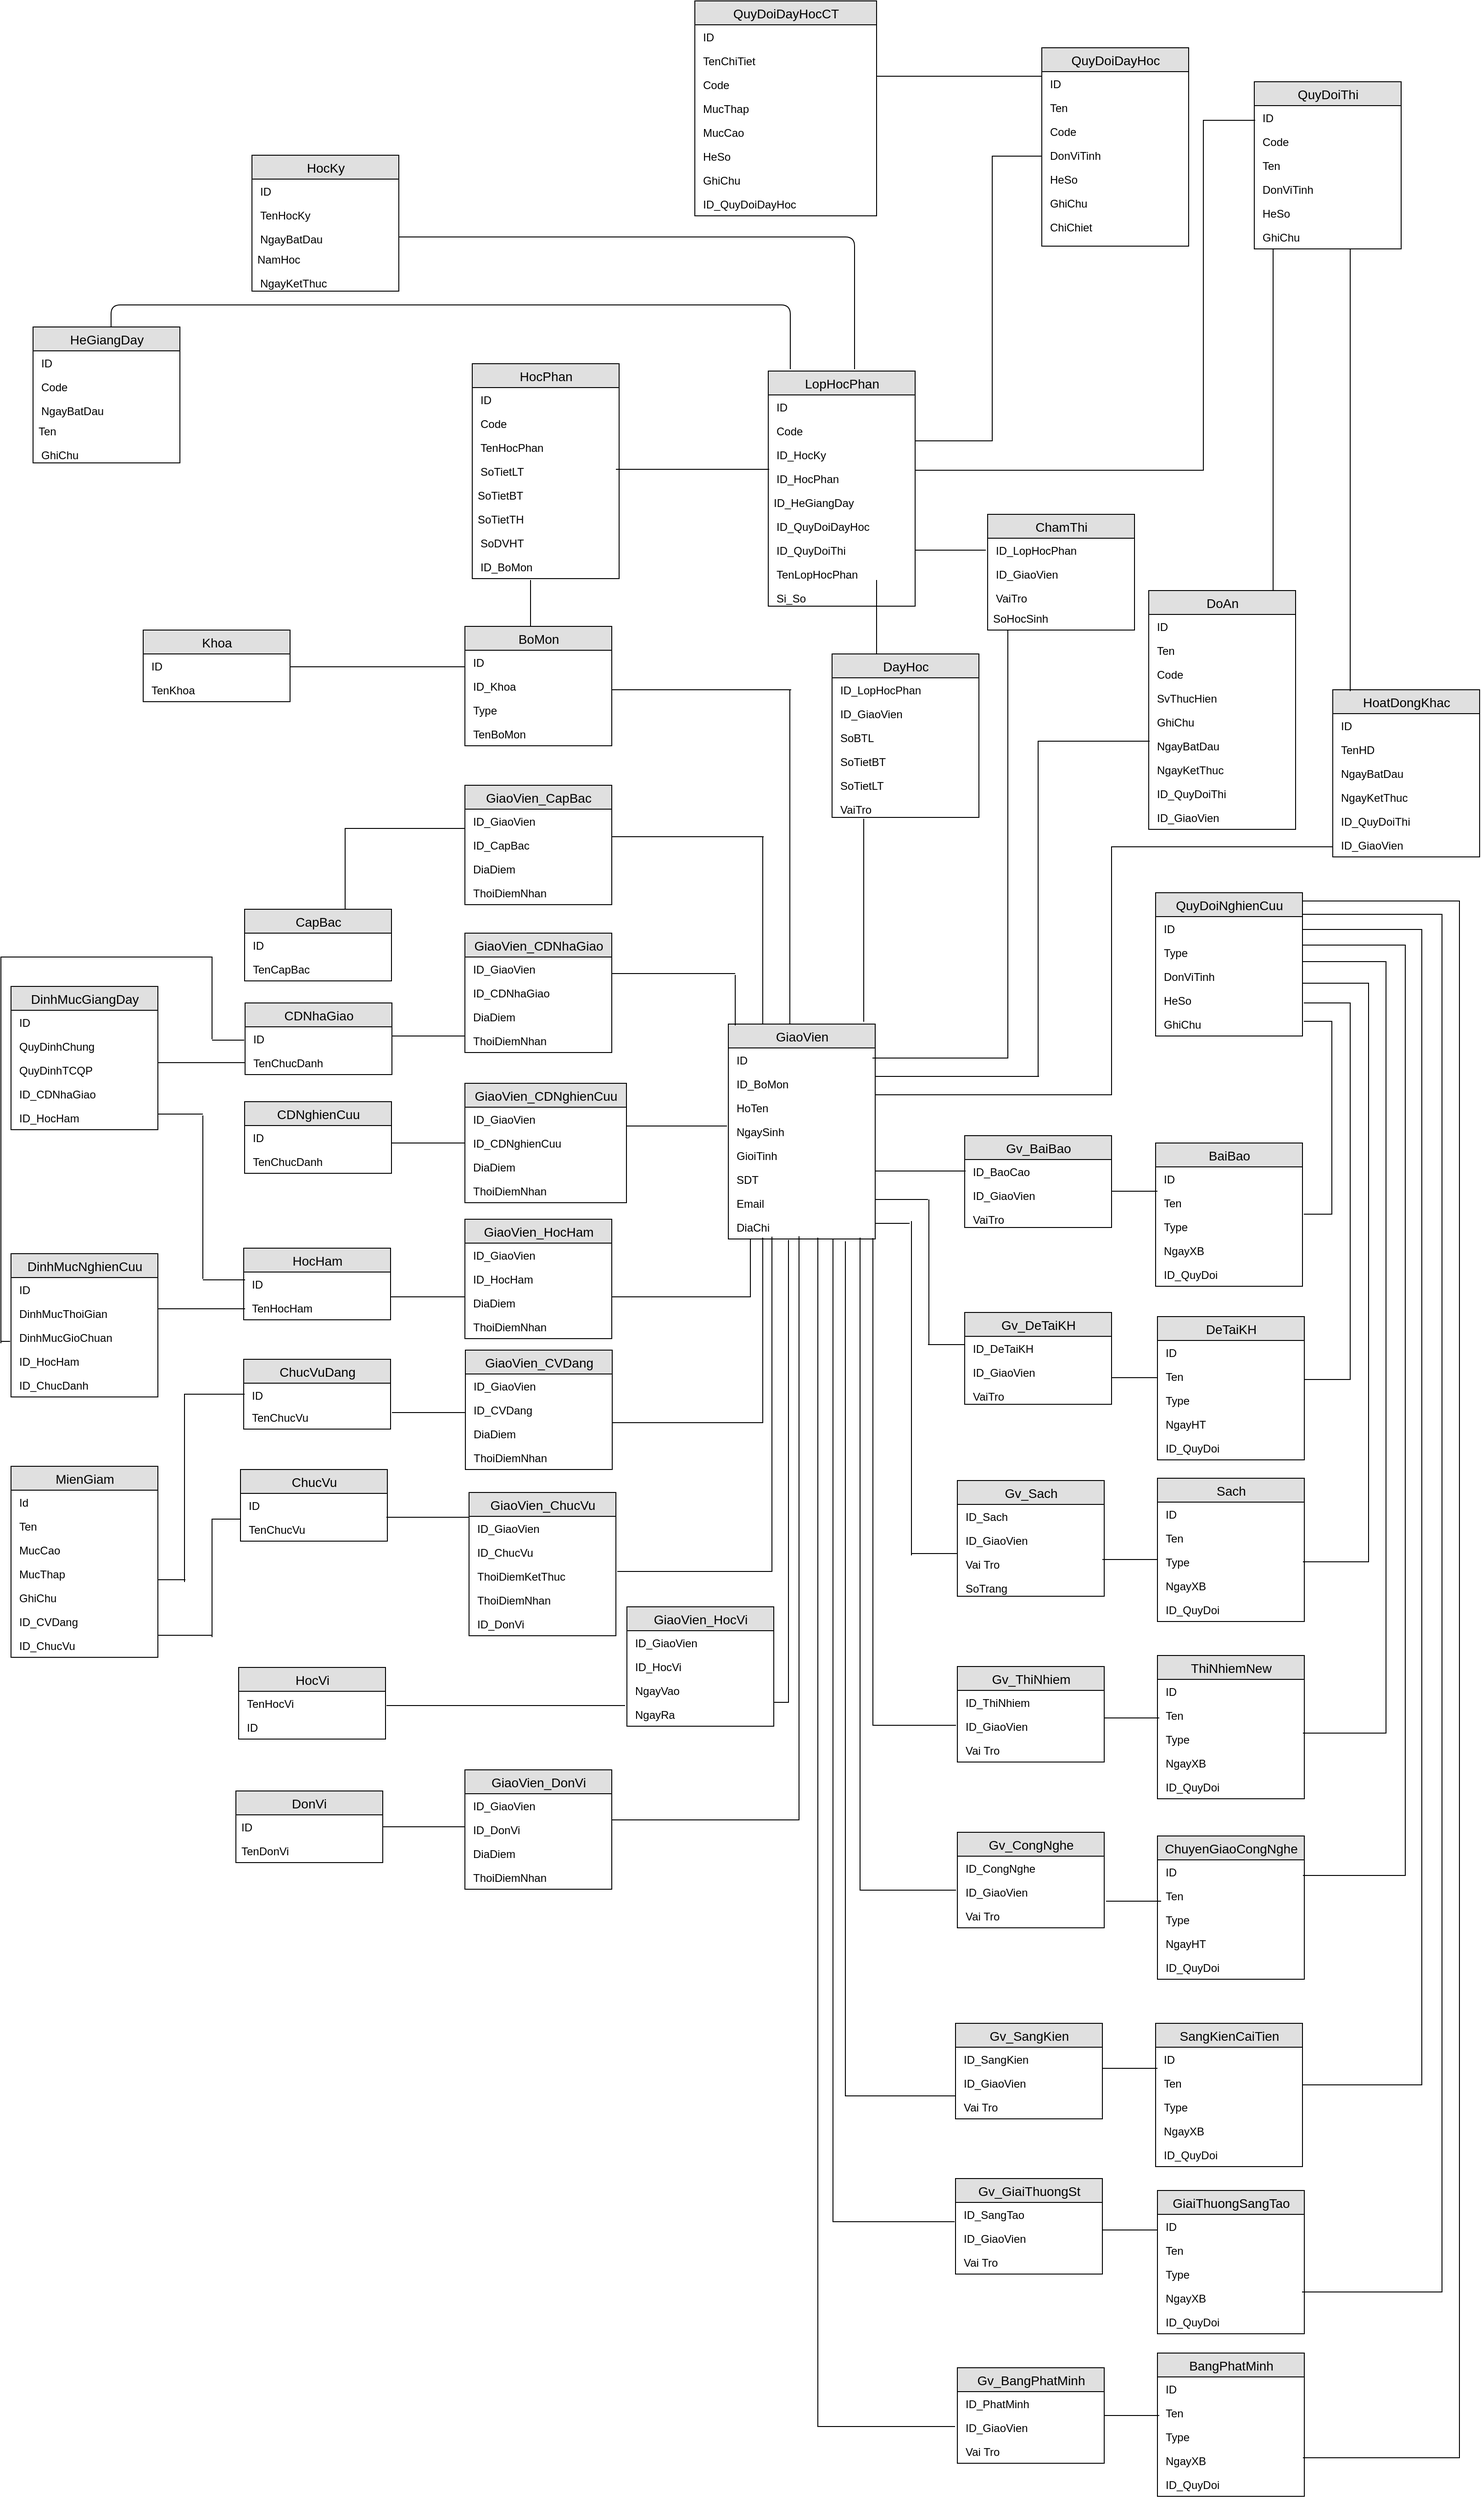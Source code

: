 <mxfile version="10.5.8" type="device"><diagram id="TUZXMy6NNC88PJs8DqHT" name="Page-1"><mxGraphModel dx="2525" dy="3921" grid="1" gridSize="10" guides="1" tooltips="1" connect="1" arrows="1" fold="1" page="1" pageScale="1" pageWidth="1654" pageHeight="1169" background="none" math="0" shadow="0"><root><object label="" ID="" id="0"><mxCell/></object><mxCell id="1" parent="0"/><mxCell id="JVFRBVlY00V5ClrTYO_V-8" value="ChucVu" style="swimlane;fontStyle=0;childLayout=stackLayout;horizontal=1;startSize=26;fillColor=#e0e0e0;horizontalStack=0;resizeParent=1;resizeParentMax=0;resizeLast=0;collapsible=1;marginBottom=0;swimlaneFillColor=#ffffff;align=center;fontSize=14;spacingLeft=7;spacingRight=6;" parent="1" vertex="1"><mxGeometry x="271" y="-472" width="160" height="78" as="geometry"/></mxCell><mxCell id="JVFRBVlY00V5ClrTYO_V-9" value="ID" style="text;strokeColor=none;fillColor=none;spacingLeft=7;spacingRight=6;overflow=hidden;rotatable=0;points=[[0,0.5],[1,0.5]];portConstraint=eastwest;fontSize=12;" parent="JVFRBVlY00V5ClrTYO_V-8" vertex="1"><mxGeometry y="26" width="160" height="26" as="geometry"/></mxCell><mxCell id="JVFRBVlY00V5ClrTYO_V-10" value="TenChucVu" style="text;strokeColor=none;fillColor=none;spacingLeft=7;spacingRight=6;overflow=hidden;rotatable=0;points=[[0,0.5],[1,0.5]];portConstraint=eastwest;fontSize=12;" parent="JVFRBVlY00V5ClrTYO_V-8" vertex="1"><mxGeometry y="52" width="160" height="26" as="geometry"/></mxCell><mxCell id="VeMwTYuktMAY_-q5Zh1o-2" value="HocHam" style="swimlane;fontStyle=0;childLayout=stackLayout;horizontal=1;startSize=26;fillColor=#e0e0e0;horizontalStack=0;resizeParent=1;resizeParentMax=0;resizeLast=0;collapsible=1;marginBottom=0;swimlaneFillColor=#ffffff;align=center;fontSize=14;spacingLeft=7;spacingRight=6;" parent="1" vertex="1"><mxGeometry x="274.5" y="-713" width="160" height="78" as="geometry"/></mxCell><mxCell id="VeMwTYuktMAY_-q5Zh1o-3" value="ID" style="text;strokeColor=none;fillColor=none;spacingLeft=7;spacingRight=6;overflow=hidden;rotatable=0;points=[[0,0.5],[1,0.5]];portConstraint=eastwest;fontSize=12;" parent="VeMwTYuktMAY_-q5Zh1o-2" vertex="1"><mxGeometry y="26" width="160" height="26" as="geometry"/></mxCell><mxCell id="VeMwTYuktMAY_-q5Zh1o-4" value="TenHocHam&#10;" style="text;strokeColor=none;fillColor=none;spacingLeft=7;spacingRight=6;overflow=hidden;rotatable=0;points=[[0,0.5],[1,0.5]];portConstraint=eastwest;fontSize=12;" parent="VeMwTYuktMAY_-q5Zh1o-2" vertex="1"><mxGeometry y="52" width="160" height="26" as="geometry"/></mxCell><mxCell id="VeMwTYuktMAY_-q5Zh1o-11" value="ChucVuDang" style="swimlane;fontStyle=0;childLayout=stackLayout;horizontal=1;startSize=26;fillColor=#e0e0e0;horizontalStack=0;resizeParent=1;resizeParentMax=0;resizeLast=0;collapsible=1;marginBottom=0;swimlaneFillColor=#ffffff;align=center;fontSize=14;spacingLeft=7;spacingRight=6;" parent="1" vertex="1"><mxGeometry x="274.5" y="-592" width="160" height="76" as="geometry"/></mxCell><mxCell id="VeMwTYuktMAY_-q5Zh1o-12" value="ID&#10;" style="text;strokeColor=none;fillColor=none;spacingLeft=7;spacingRight=6;overflow=hidden;rotatable=0;points=[[0,0.5],[1,0.5]];portConstraint=eastwest;fontSize=12;" parent="VeMwTYuktMAY_-q5Zh1o-11" vertex="1"><mxGeometry y="26" width="160" height="24" as="geometry"/></mxCell><mxCell id="P5_oF7V3VdSSPhgp6uDX-97" value="TenChucVu&#10;&#10;" style="text;strokeColor=none;fillColor=none;spacingLeft=7;spacingRight=6;overflow=hidden;rotatable=0;points=[[0,0.5],[1,0.5]];portConstraint=eastwest;fontSize=12;" parent="VeMwTYuktMAY_-q5Zh1o-11" vertex="1"><mxGeometry y="50" width="160" height="26" as="geometry"/></mxCell><mxCell id="VeMwTYuktMAY_-q5Zh1o-15" value="CapBac" style="swimlane;fontStyle=0;childLayout=stackLayout;horizontal=1;startSize=26;fillColor=#e0e0e0;horizontalStack=0;resizeParent=1;resizeParentMax=0;resizeLast=0;collapsible=1;marginBottom=0;swimlaneFillColor=#ffffff;align=center;fontSize=14;spacingLeft=7;spacingRight=6;" parent="1" vertex="1"><mxGeometry x="275.5" y="-1082" width="160" height="78" as="geometry"/></mxCell><mxCell id="VeMwTYuktMAY_-q5Zh1o-16" value="ID&#10;" style="text;strokeColor=none;fillColor=none;spacingLeft=7;spacingRight=6;overflow=hidden;rotatable=0;points=[[0,0.5],[1,0.5]];portConstraint=eastwest;fontSize=12;" parent="VeMwTYuktMAY_-q5Zh1o-15" vertex="1"><mxGeometry y="26" width="160" height="26" as="geometry"/></mxCell><mxCell id="VeMwTYuktMAY_-q5Zh1o-17" value="TenCapBac&#10;" style="text;strokeColor=none;fillColor=none;spacingLeft=7;spacingRight=6;overflow=hidden;rotatable=0;points=[[0,0.5],[1,0.5]];portConstraint=eastwest;fontSize=12;" parent="VeMwTYuktMAY_-q5Zh1o-15" vertex="1"><mxGeometry y="52" width="160" height="26" as="geometry"/></mxCell><mxCell id="VeMwTYuktMAY_-q5Zh1o-21" value="CDNghienCuu" style="swimlane;fontStyle=0;childLayout=stackLayout;horizontal=1;startSize=26;fillColor=#e0e0e0;horizontalStack=0;resizeParent=1;resizeParentMax=0;resizeLast=0;collapsible=1;marginBottom=0;swimlaneFillColor=#ffffff;align=center;fontSize=14;spacingLeft=7;spacingRight=6;" parent="1" vertex="1"><mxGeometry x="275.5" y="-872.5" width="160" height="78" as="geometry"/></mxCell><mxCell id="VeMwTYuktMAY_-q5Zh1o-22" value="ID&#10;" style="text;strokeColor=none;fillColor=none;spacingLeft=7;spacingRight=6;overflow=hidden;rotatable=0;points=[[0,0.5],[1,0.5]];portConstraint=eastwest;fontSize=12;" parent="VeMwTYuktMAY_-q5Zh1o-21" vertex="1"><mxGeometry y="26" width="160" height="26" as="geometry"/></mxCell><mxCell id="VeMwTYuktMAY_-q5Zh1o-23" value="TenChucDanh&#10;" style="text;strokeColor=none;fillColor=none;spacingLeft=7;spacingRight=6;overflow=hidden;rotatable=0;points=[[0,0.5],[1,0.5]];portConstraint=eastwest;fontSize=12;" parent="VeMwTYuktMAY_-q5Zh1o-21" vertex="1"><mxGeometry y="52" width="160" height="26" as="geometry"/></mxCell><mxCell id="VeMwTYuktMAY_-q5Zh1o-24" value="HocPhan" style="swimlane;fontStyle=0;childLayout=stackLayout;horizontal=1;startSize=26;fillColor=#e0e0e0;horizontalStack=0;resizeParent=1;resizeParentMax=0;resizeLast=0;collapsible=1;marginBottom=0;swimlaneFillColor=#ffffff;align=center;fontSize=14;spacingLeft=7;spacingRight=6;" parent="1" vertex="1"><mxGeometry x="523.5" y="-1676.059" width="160" height="234" as="geometry"/></mxCell><mxCell id="VeMwTYuktMAY_-q5Zh1o-25" value="ID" style="text;strokeColor=none;fillColor=none;spacingLeft=7;spacingRight=6;overflow=hidden;rotatable=0;points=[[0,0.5],[1,0.5]];portConstraint=eastwest;fontSize=12;" parent="VeMwTYuktMAY_-q5Zh1o-24" vertex="1"><mxGeometry y="26" width="160" height="26" as="geometry"/></mxCell><mxCell id="yj2SIUj7m-iaWTnjYA59-22" value="Code&#10;&#10;" style="text;strokeColor=none;fillColor=none;spacingLeft=7;spacingRight=6;overflow=hidden;rotatable=0;points=[[0,0.5],[1,0.5]];portConstraint=eastwest;fontSize=12;" parent="VeMwTYuktMAY_-q5Zh1o-24" vertex="1"><mxGeometry y="52" width="160" height="26" as="geometry"/></mxCell><mxCell id="VeMwTYuktMAY_-q5Zh1o-26" value="TenHocPhan" style="text;strokeColor=none;fillColor=none;spacingLeft=7;spacingRight=6;overflow=hidden;rotatable=0;points=[[0,0.5],[1,0.5]];portConstraint=eastwest;fontSize=12;" parent="VeMwTYuktMAY_-q5Zh1o-24" vertex="1"><mxGeometry y="78" width="160" height="26" as="geometry"/></mxCell><mxCell id="VeMwTYuktMAY_-q5Zh1o-27" value="SoTietLT" style="text;strokeColor=none;fillColor=none;spacingLeft=7;spacingRight=6;overflow=hidden;rotatable=0;points=[[0,0.5],[1,0.5]];portConstraint=eastwest;fontSize=12;" parent="VeMwTYuktMAY_-q5Zh1o-24" vertex="1"><mxGeometry y="104" width="160" height="26" as="geometry"/></mxCell><mxCell id="Hv-Bji0eC68sIiViEuDY-2" value="SoTietBT" style="text;strokeColor=none;fillColor=none;spacingLeft=4;spacingRight=4;overflow=hidden;rotatable=0;points=[[0,0.5],[1,0.5]];portConstraint=eastwest;fontSize=12;" parent="VeMwTYuktMAY_-q5Zh1o-24" vertex="1"><mxGeometry y="130" width="160" height="26" as="geometry"/></mxCell><mxCell id="Hv-Bji0eC68sIiViEuDY-1" value="SoTietTH" style="text;strokeColor=none;fillColor=none;spacingLeft=4;spacingRight=4;overflow=hidden;rotatable=0;points=[[0,0.5],[1,0.5]];portConstraint=eastwest;fontSize=12;" parent="VeMwTYuktMAY_-q5Zh1o-24" vertex="1"><mxGeometry y="156" width="160" height="26" as="geometry"/></mxCell><mxCell id="VeMwTYuktMAY_-q5Zh1o-28" value="SoDVHT" style="text;strokeColor=none;fillColor=none;spacingLeft=7;spacingRight=6;overflow=hidden;rotatable=0;points=[[0,0.5],[1,0.5]];portConstraint=eastwest;fontSize=12;" parent="VeMwTYuktMAY_-q5Zh1o-24" vertex="1"><mxGeometry y="182" width="160" height="26" as="geometry"/></mxCell><mxCell id="cDoTbn1EApd9QELl_djZ-19" value="ID_BoMon&#10;&#10;" style="text;strokeColor=none;fillColor=none;spacingLeft=7;spacingRight=6;overflow=hidden;rotatable=0;points=[[0,0.5],[1,0.5]];portConstraint=eastwest;fontSize=12;" parent="VeMwTYuktMAY_-q5Zh1o-24" vertex="1"><mxGeometry y="208" width="160" height="26" as="geometry"/></mxCell><mxCell id="VeMwTYuktMAY_-q5Zh1o-18" value="CDNhaGiao" style="swimlane;fontStyle=0;childLayout=stackLayout;horizontal=1;startSize=26;fillColor=#e0e0e0;horizontalStack=0;resizeParent=1;resizeParentMax=0;resizeLast=0;collapsible=1;marginBottom=0;swimlaneFillColor=#ffffff;align=center;fontSize=14;spacingLeft=7;spacingRight=6;" parent="1" vertex="1"><mxGeometry x="276" y="-980" width="160" height="78" as="geometry"/></mxCell><mxCell id="VeMwTYuktMAY_-q5Zh1o-19" value="ID&#10;" style="text;strokeColor=none;fillColor=none;spacingLeft=7;spacingRight=6;overflow=hidden;rotatable=0;points=[[0,0.5],[1,0.5]];portConstraint=eastwest;fontSize=12;" parent="VeMwTYuktMAY_-q5Zh1o-18" vertex="1"><mxGeometry y="26" width="160" height="26" as="geometry"/></mxCell><mxCell id="VeMwTYuktMAY_-q5Zh1o-20" value="TenChucDanh&#10;" style="text;strokeColor=none;fillColor=none;spacingLeft=7;spacingRight=6;overflow=hidden;rotatable=0;points=[[0,0.5],[1,0.5]];portConstraint=eastwest;fontSize=12;" parent="VeMwTYuktMAY_-q5Zh1o-18" vertex="1"><mxGeometry y="52" width="160" height="26" as="geometry"/></mxCell><mxCell id="JVFRBVlY00V5ClrTYO_V-20" value="Khoa" style="swimlane;fontStyle=0;childLayout=stackLayout;horizontal=1;startSize=26;fillColor=#E0E0E0;horizontalStack=0;resizeParent=1;resizeParentMax=0;resizeLast=0;collapsible=1;marginBottom=0;swimlaneFillColor=#ffffff;align=center;fontSize=14;spacingLeft=7;spacingRight=6;" parent="1" vertex="1"><mxGeometry x="165" y="-1386" width="160" height="78" as="geometry"/></mxCell><mxCell id="JVFRBVlY00V5ClrTYO_V-21" value="ID" style="text;strokeColor=none;fillColor=none;spacingLeft=7;spacingRight=6;overflow=hidden;rotatable=0;points=[[0,0.5],[1,0.5]];portConstraint=eastwest;fontSize=12;" parent="JVFRBVlY00V5ClrTYO_V-20" vertex="1"><mxGeometry y="26" width="160" height="26" as="geometry"/></mxCell><mxCell id="JVFRBVlY00V5ClrTYO_V-22" value="TenKhoa&#10;" style="text;strokeColor=none;fillColor=none;spacingLeft=7;spacingRight=6;overflow=hidden;rotatable=0;points=[[0,0.5],[1,0.5]];portConstraint=eastwest;fontSize=12;" parent="JVFRBVlY00V5ClrTYO_V-20" vertex="1"><mxGeometry y="52" width="160" height="26" as="geometry"/></mxCell><mxCell id="JVFRBVlY00V5ClrTYO_V-24" value="BoMon" style="swimlane;fontStyle=0;childLayout=stackLayout;horizontal=1;startSize=26;fillColor=#e0e0e0;horizontalStack=0;resizeParent=1;resizeParentMax=0;resizeLast=0;collapsible=1;marginBottom=0;swimlaneFillColor=#ffffff;align=center;fontSize=14;spacingLeft=7;spacingRight=6;" parent="1" vertex="1"><mxGeometry x="515.5" y="-1390" width="160" height="130" as="geometry"/></mxCell><mxCell id="JVFRBVlY00V5ClrTYO_V-25" value="ID" style="text;strokeColor=none;fillColor=none;spacingLeft=7;spacingRight=6;overflow=hidden;rotatable=0;points=[[0,0.5],[1,0.5]];portConstraint=eastwest;fontSize=12;" parent="JVFRBVlY00V5ClrTYO_V-24" vertex="1"><mxGeometry y="26" width="160" height="26" as="geometry"/></mxCell><mxCell id="cDoTbn1EApd9QELl_djZ-15" value="ID_Khoa&#10;&#10;" style="text;strokeColor=none;fillColor=none;spacingLeft=7;spacingRight=6;overflow=hidden;rotatable=0;points=[[0,0.5],[1,0.5]];portConstraint=eastwest;fontSize=12;" parent="JVFRBVlY00V5ClrTYO_V-24" vertex="1"><mxGeometry y="52" width="160" height="26" as="geometry"/></mxCell><mxCell id="7qYWi9BakCuNRvpgyeEM-39" value="Type" style="text;strokeColor=none;fillColor=none;spacingLeft=7;spacingRight=6;overflow=hidden;rotatable=0;points=[[0,0.5],[1,0.5]];portConstraint=eastwest;fontSize=12;" parent="JVFRBVlY00V5ClrTYO_V-24" vertex="1"><mxGeometry y="78" width="160" height="26" as="geometry"/></mxCell><mxCell id="JVFRBVlY00V5ClrTYO_V-26" value="TenBoMon" style="text;strokeColor=none;fillColor=none;spacingLeft=7;spacingRight=6;overflow=hidden;rotatable=0;points=[[0,0.5],[1,0.5]];portConstraint=eastwest;fontSize=12;" parent="JVFRBVlY00V5ClrTYO_V-24" vertex="1"><mxGeometry y="104" width="160" height="26" as="geometry"/></mxCell><mxCell id="JVFRBVlY00V5ClrTYO_V-1" value="GiaoVien" style="swimlane;fontStyle=0;childLayout=stackLayout;horizontal=1;startSize=26;fillColor=#e0e0e0;horizontalStack=0;resizeParent=1;resizeParentMax=0;resizeLast=0;collapsible=1;marginBottom=0;swimlaneFillColor=#ffffff;align=center;fontSize=14;spacingLeft=7;spacingRight=6;" parent="1" vertex="1"><mxGeometry x="802.5" y="-957" width="160" height="234" as="geometry"/></mxCell><mxCell id="JVFRBVlY00V5ClrTYO_V-2" value="ID" style="text;strokeColor=none;fillColor=none;spacingLeft=7;spacingRight=6;overflow=hidden;rotatable=0;points=[[0,0.5],[1,0.5]];portConstraint=eastwest;fontSize=12;" parent="JVFRBVlY00V5ClrTYO_V-1" vertex="1"><mxGeometry y="26" width="160" height="26" as="geometry"/></mxCell><mxCell id="P5_oF7V3VdSSPhgp6uDX-1" value="ID_BoMon&#10;&#10;" style="text;strokeColor=none;fillColor=none;spacingLeft=7;spacingRight=6;overflow=hidden;rotatable=0;points=[[0,0.5],[1,0.5]];portConstraint=eastwest;fontSize=12;" parent="JVFRBVlY00V5ClrTYO_V-1" vertex="1"><mxGeometry y="52" width="160" height="26" as="geometry"/></mxCell><mxCell id="JVFRBVlY00V5ClrTYO_V-3" value="HoTen" style="text;strokeColor=none;fillColor=none;spacingLeft=7;spacingRight=6;overflow=hidden;rotatable=0;points=[[0,0.5],[1,0.5]];portConstraint=eastwest;fontSize=12;" parent="JVFRBVlY00V5ClrTYO_V-1" vertex="1"><mxGeometry y="78" width="160" height="26" as="geometry"/></mxCell><mxCell id="JVFRBVlY00V5ClrTYO_V-4" value="NgaySinh&#10;&#10;" style="text;strokeColor=none;fillColor=none;spacingLeft=7;spacingRight=6;overflow=hidden;rotatable=0;points=[[0,0.5],[1,0.5]];portConstraint=eastwest;fontSize=12;" parent="JVFRBVlY00V5ClrTYO_V-1" vertex="1"><mxGeometry y="104" width="160" height="26" as="geometry"/></mxCell><mxCell id="JVFRBVlY00V5ClrTYO_V-5" value="GioiTinh&#10;&#10;" style="text;strokeColor=none;fillColor=none;spacingLeft=7;spacingRight=6;overflow=hidden;rotatable=0;points=[[0,0.5],[1,0.5]];portConstraint=eastwest;fontSize=12;" parent="JVFRBVlY00V5ClrTYO_V-1" vertex="1"><mxGeometry y="130" width="160" height="26" as="geometry"/></mxCell><mxCell id="JVFRBVlY00V5ClrTYO_V-7" value="SDT" style="text;strokeColor=none;fillColor=none;spacingLeft=7;spacingRight=6;overflow=hidden;rotatable=0;points=[[0,0.5],[1,0.5]];portConstraint=eastwest;fontSize=12;" parent="JVFRBVlY00V5ClrTYO_V-1" vertex="1"><mxGeometry y="156" width="160" height="26" as="geometry"/></mxCell><mxCell id="JVFRBVlY00V5ClrTYO_V-6" value="Email" style="text;strokeColor=none;fillColor=none;spacingLeft=7;spacingRight=6;overflow=hidden;rotatable=0;points=[[0,0.5],[1,0.5]];portConstraint=eastwest;fontSize=12;" parent="JVFRBVlY00V5ClrTYO_V-1" vertex="1"><mxGeometry y="182" width="160" height="26" as="geometry"/></mxCell><mxCell id="VeMwTYuktMAY_-q5Zh1o-121" value="DiaChi&#10;" style="text;strokeColor=none;fillColor=none;spacingLeft=7;spacingRight=6;overflow=hidden;rotatable=0;points=[[0,0.5],[1,0.5]];portConstraint=eastwest;fontSize=12;" parent="JVFRBVlY00V5ClrTYO_V-1" vertex="1"><mxGeometry y="208" width="160" height="26" as="geometry"/></mxCell><mxCell id="VeMwTYuktMAY_-q5Zh1o-124" value="LopHocPhan" style="swimlane;fontStyle=0;childLayout=stackLayout;horizontal=1;startSize=26;fillColor=#e0e0e0;horizontalStack=0;resizeParent=1;resizeParentMax=0;resizeLast=0;collapsible=1;marginBottom=0;swimlaneFillColor=#ffffff;align=center;fontSize=14;labelBorderColor=none;movable=1;resizable=1;rotatable=1;deletable=1;editable=1;connectable=1;spacingLeft=7;spacingRight=6;" parent="1" vertex="1"><mxGeometry x="846" y="-1668" width="160" height="256" as="geometry"/></mxCell><mxCell id="VeMwTYuktMAY_-q5Zh1o-125" value="ID" style="text;strokeColor=none;fillColor=none;spacingLeft=7;spacingRight=6;overflow=hidden;rotatable=0;points=[[0,0.5],[1,0.5]];portConstraint=eastwest;fontSize=12;" parent="VeMwTYuktMAY_-q5Zh1o-124" vertex="1"><mxGeometry y="26" width="160" height="26" as="geometry"/></mxCell><mxCell id="yj2SIUj7m-iaWTnjYA59-23" value="Code&#10;&#10;" style="text;strokeColor=none;fillColor=none;spacingLeft=7;spacingRight=6;overflow=hidden;rotatable=0;points=[[0,0.5],[1,0.5]];portConstraint=eastwest;fontSize=12;" parent="VeMwTYuktMAY_-q5Zh1o-124" vertex="1"><mxGeometry y="52" width="160" height="26" as="geometry"/></mxCell><mxCell id="iOwQ1jSqcWPoflvm-90b-21" value="ID_HocKy&#10;&#10;" style="text;strokeColor=none;fillColor=none;spacingLeft=7;spacingRight=6;overflow=hidden;rotatable=0;points=[[0,0.5],[1,0.5]];portConstraint=eastwest;fontSize=12;" parent="VeMwTYuktMAY_-q5Zh1o-124" vertex="1"><mxGeometry y="78" width="160" height="26" as="geometry"/></mxCell><mxCell id="iOwQ1jSqcWPoflvm-90b-23" value="ID_HocPhan&#10;&#10;" style="text;strokeColor=none;fillColor=none;spacingLeft=7;spacingRight=6;overflow=hidden;rotatable=0;points=[[0,0.5],[1,0.5]];portConstraint=eastwest;fontSize=12;" parent="VeMwTYuktMAY_-q5Zh1o-124" vertex="1"><mxGeometry y="104" width="160" height="26" as="geometry"/></mxCell><mxCell id="8SEaZUDcGKDrVr_PZXar-1" value="ID_HeGiangDay&#10;" style="text;strokeColor=none;fillColor=none;spacingLeft=4;spacingRight=4;overflow=hidden;rotatable=0;points=[[0,0.5],[1,0.5]];portConstraint=eastwest;fontSize=12;" vertex="1" parent="VeMwTYuktMAY_-q5Zh1o-124"><mxGeometry y="130" width="160" height="26" as="geometry"/></mxCell><mxCell id="iOwQ1jSqcWPoflvm-90b-25" value="ID_QuyDoiDayHoc&#10;&#10;" style="text;strokeColor=none;fillColor=none;spacingLeft=7;spacingRight=6;overflow=hidden;rotatable=0;points=[[0,0.5],[1,0.5]];portConstraint=eastwest;fontSize=12;" parent="VeMwTYuktMAY_-q5Zh1o-124" vertex="1"><mxGeometry y="156" width="160" height="26" as="geometry"/></mxCell><mxCell id="iOwQ1jSqcWPoflvm-90b-28" value="ID_QuyDoiThi&#10;&#10;" style="text;strokeColor=none;fillColor=none;spacingLeft=7;spacingRight=6;overflow=hidden;rotatable=0;points=[[0,0.5],[1,0.5]];portConstraint=eastwest;fontSize=12;" parent="VeMwTYuktMAY_-q5Zh1o-124" vertex="1"><mxGeometry y="182" width="160" height="26" as="geometry"/></mxCell><mxCell id="VeMwTYuktMAY_-q5Zh1o-126" value="TenLopHocPhan" style="text;strokeColor=none;fillColor=none;spacingLeft=7;spacingRight=6;overflow=hidden;rotatable=0;points=[[0,0.5],[1,0.5]];portConstraint=eastwest;fontSize=12;" parent="VeMwTYuktMAY_-q5Zh1o-124" vertex="1"><mxGeometry y="208" width="160" height="26" as="geometry"/></mxCell><mxCell id="lyCxYZXmDXJfEVJYB8TD-73" value="Si_So" style="text;strokeColor=none;fillColor=none;spacingLeft=7;spacingRight=6;overflow=hidden;rotatable=0;points=[[0,0.5],[1,0.5]];portConstraint=eastwest;fontSize=12;" parent="VeMwTYuktMAY_-q5Zh1o-124" vertex="1"><mxGeometry y="234" width="160" height="22" as="geometry"/></mxCell><mxCell id="VeMwTYuktMAY_-q5Zh1o-141" value="" style="endArrow=none;html=1;fontSize=14;entryX=0.314;entryY=0.971;entryDx=0;entryDy=0;exitX=1;exitY=0;exitDx=0;exitDy=0;entryPerimeter=0;spacingLeft=7;spacingRight=6;" parent="1" edge="1"><mxGeometry width="50" height="50" relative="1" as="geometry"><mxPoint x="635" y="-848" as="sourcePoint"/><mxPoint x="616.167" y="-863.667" as="targetPoint"/></mxGeometry></mxCell><mxCell id="lyCxYZXmDXJfEVJYB8TD-33" value="DinhMucGiangDay" style="swimlane;fontStyle=0;childLayout=stackLayout;horizontal=1;startSize=26;fillColor=#e0e0e0;horizontalStack=0;resizeParent=1;resizeParentMax=0;resizeLast=0;collapsible=1;marginBottom=0;swimlaneFillColor=#ffffff;align=center;fontSize=14;spacingLeft=7;spacingRight=6;" parent="1" vertex="1"><mxGeometry x="21" y="-998" width="160" height="156" as="geometry"><mxRectangle x="50" y="500" width="150" height="26" as="alternateBounds"/></mxGeometry></mxCell><mxCell id="lyCxYZXmDXJfEVJYB8TD-34" value="ID" style="text;strokeColor=none;fillColor=none;spacingLeft=7;spacingRight=6;overflow=hidden;rotatable=0;points=[[0,0.5],[1,0.5]];portConstraint=eastwest;fontSize=12;" parent="lyCxYZXmDXJfEVJYB8TD-33" vertex="1"><mxGeometry y="26" width="160" height="26" as="geometry"/></mxCell><mxCell id="lyCxYZXmDXJfEVJYB8TD-35" value="QuyDinhChung" style="text;strokeColor=none;fillColor=none;spacingLeft=7;spacingRight=6;overflow=hidden;rotatable=0;points=[[0,0.5],[1,0.5]];portConstraint=eastwest;fontSize=12;" parent="lyCxYZXmDXJfEVJYB8TD-33" vertex="1"><mxGeometry y="52" width="160" height="26" as="geometry"/></mxCell><mxCell id="lyCxYZXmDXJfEVJYB8TD-36" value="QuyDinhTCQP&#10;" style="text;strokeColor=none;fillColor=none;spacingLeft=7;spacingRight=6;overflow=hidden;rotatable=0;points=[[0,0.5],[1,0.5]];portConstraint=eastwest;fontSize=12;" parent="lyCxYZXmDXJfEVJYB8TD-33" vertex="1"><mxGeometry y="78" width="160" height="26" as="geometry"/></mxCell><mxCell id="lyCxYZXmDXJfEVJYB8TD-37" value="ID_CDNhaGiao&#10;" style="text;strokeColor=none;fillColor=none;spacingLeft=7;spacingRight=6;overflow=hidden;rotatable=0;points=[[0,0.5],[1,0.5]];portConstraint=eastwest;fontSize=12;" parent="lyCxYZXmDXJfEVJYB8TD-33" vertex="1"><mxGeometry y="104" width="160" height="26" as="geometry"/></mxCell><mxCell id="lyCxYZXmDXJfEVJYB8TD-38" value="ID_HocHam" style="text;strokeColor=none;fillColor=none;spacingLeft=7;spacingRight=6;overflow=hidden;rotatable=0;points=[[0,0.5],[1,0.5]];portConstraint=eastwest;fontSize=12;" parent="lyCxYZXmDXJfEVJYB8TD-33" vertex="1"><mxGeometry y="130" width="160" height="26" as="geometry"/></mxCell><mxCell id="lyCxYZXmDXJfEVJYB8TD-41" value="DinhMucNghienCuu" style="swimlane;fontStyle=0;childLayout=stackLayout;horizontal=1;startSize=26;fillColor=#e0e0e0;horizontalStack=0;resizeParent=1;resizeParentMax=0;resizeLast=0;collapsible=1;marginBottom=0;swimlaneFillColor=#ffffff;align=center;fontSize=14;spacingLeft=7;spacingRight=6;" parent="1" vertex="1"><mxGeometry x="21" y="-707" width="160" height="156" as="geometry"/></mxCell><mxCell id="lyCxYZXmDXJfEVJYB8TD-42" value="ID" style="text;strokeColor=none;fillColor=none;spacingLeft=7;spacingRight=6;overflow=hidden;rotatable=0;points=[[0,0.5],[1,0.5]];portConstraint=eastwest;fontSize=12;" parent="lyCxYZXmDXJfEVJYB8TD-41" vertex="1"><mxGeometry y="26" width="160" height="26" as="geometry"/></mxCell><mxCell id="lyCxYZXmDXJfEVJYB8TD-43" value="DinhMucThoiGian" style="text;strokeColor=none;fillColor=none;spacingLeft=7;spacingRight=6;overflow=hidden;rotatable=0;points=[[0,0.5],[1,0.5]];portConstraint=eastwest;fontSize=12;" parent="lyCxYZXmDXJfEVJYB8TD-41" vertex="1"><mxGeometry y="52" width="160" height="26" as="geometry"/></mxCell><mxCell id="lyCxYZXmDXJfEVJYB8TD-46" value="DinhMucGioChuan" style="text;strokeColor=none;fillColor=none;spacingLeft=7;spacingRight=6;overflow=hidden;rotatable=0;points=[[0,0.5],[1,0.5]];portConstraint=eastwest;fontSize=12;" parent="lyCxYZXmDXJfEVJYB8TD-41" vertex="1"><mxGeometry y="78" width="160" height="26" as="geometry"/></mxCell><mxCell id="lyCxYZXmDXJfEVJYB8TD-47" value="ID_HocHam" style="text;strokeColor=none;fillColor=none;spacingLeft=7;spacingRight=6;overflow=hidden;rotatable=0;points=[[0,0.5],[1,0.5]];portConstraint=eastwest;fontSize=12;" parent="lyCxYZXmDXJfEVJYB8TD-41" vertex="1"><mxGeometry y="104" width="160" height="26" as="geometry"/></mxCell><mxCell id="lyCxYZXmDXJfEVJYB8TD-48" value="ID_ChucDanh" style="text;strokeColor=none;fillColor=none;spacingLeft=7;spacingRight=6;overflow=hidden;rotatable=0;points=[[0,0.5],[1,0.5]];portConstraint=eastwest;fontSize=12;" parent="lyCxYZXmDXJfEVJYB8TD-41" vertex="1"><mxGeometry y="130" width="160" height="26" as="geometry"/></mxCell><mxCell id="lyCxYZXmDXJfEVJYB8TD-94" value="QuyDoiDayHoc" style="swimlane;fontStyle=0;childLayout=stackLayout;horizontal=1;startSize=26;fillColor=#e0e0e0;horizontalStack=0;resizeParent=1;resizeParentMax=0;resizeLast=0;collapsible=1;marginBottom=0;swimlaneFillColor=#ffffff;align=center;fontSize=14;spacingLeft=7;spacingRight=6;" parent="1" vertex="1"><mxGeometry x="1144" y="-2020" width="160" height="216" as="geometry"/></mxCell><mxCell id="lyCxYZXmDXJfEVJYB8TD-95" value="ID" style="text;strokeColor=none;fillColor=none;spacingLeft=7;spacingRight=6;overflow=hidden;rotatable=0;points=[[0,0.5],[1,0.5]];portConstraint=eastwest;fontSize=12;" parent="lyCxYZXmDXJfEVJYB8TD-94" vertex="1"><mxGeometry y="26" width="160" height="26" as="geometry"/></mxCell><mxCell id="lyCxYZXmDXJfEVJYB8TD-96" value="Ten" style="text;strokeColor=none;fillColor=none;spacingLeft=7;spacingRight=6;overflow=hidden;rotatable=0;points=[[0,0.5],[1,0.5]];portConstraint=eastwest;fontSize=12;" parent="lyCxYZXmDXJfEVJYB8TD-94" vertex="1"><mxGeometry y="52" width="160" height="26" as="geometry"/></mxCell><mxCell id="yj2SIUj7m-iaWTnjYA59-20" value="Code&#10;&#10;" style="text;strokeColor=none;fillColor=none;spacingLeft=7;spacingRight=6;overflow=hidden;rotatable=0;points=[[0,0.5],[1,0.5]];portConstraint=eastwest;fontSize=12;" parent="lyCxYZXmDXJfEVJYB8TD-94" vertex="1"><mxGeometry y="78" width="160" height="26" as="geometry"/></mxCell><mxCell id="lyCxYZXmDXJfEVJYB8TD-97" value="DonViTinh" style="text;strokeColor=none;fillColor=none;spacingLeft=7;spacingRight=6;overflow=hidden;rotatable=0;points=[[0,0.5],[1,0.5]];portConstraint=eastwest;fontSize=12;" parent="lyCxYZXmDXJfEVJYB8TD-94" vertex="1"><mxGeometry y="104" width="160" height="26" as="geometry"/></mxCell><mxCell id="lyCxYZXmDXJfEVJYB8TD-98" value="HeSo" style="text;strokeColor=none;fillColor=none;spacingLeft=7;spacingRight=6;overflow=hidden;rotatable=0;points=[[0,0.5],[1,0.5]];portConstraint=eastwest;fontSize=12;" parent="lyCxYZXmDXJfEVJYB8TD-94" vertex="1"><mxGeometry y="130" width="160" height="26" as="geometry"/></mxCell><mxCell id="lyCxYZXmDXJfEVJYB8TD-99" value="GhiChu" style="text;strokeColor=none;fillColor=none;spacingLeft=7;spacingRight=6;overflow=hidden;rotatable=0;points=[[0,0.5],[1,0.5]];portConstraint=eastwest;fontSize=12;" parent="lyCxYZXmDXJfEVJYB8TD-94" vertex="1"><mxGeometry y="156" width="160" height="26" as="geometry"/></mxCell><mxCell id="7qYWi9BakCuNRvpgyeEM-16" value="ChiChiet" style="text;strokeColor=none;fillColor=none;spacingLeft=7;spacingRight=6;overflow=hidden;rotatable=0;points=[[0,0.5],[1,0.5]];portConstraint=eastwest;fontSize=12;" parent="lyCxYZXmDXJfEVJYB8TD-94" vertex="1"><mxGeometry y="182" width="160" height="34" as="geometry"/></mxCell><mxCell id="lyCxYZXmDXJfEVJYB8TD-123" value="DoAn" style="swimlane;fontStyle=0;childLayout=stackLayout;horizontal=1;startSize=26;fillColor=#e0e0e0;horizontalStack=0;resizeParent=1;resizeParentMax=0;resizeLast=0;collapsible=1;marginBottom=0;swimlaneFillColor=#ffffff;align=center;fontSize=14;spacingLeft=7;spacingRight=6;" parent="1" vertex="1"><mxGeometry x="1260.5" y="-1429" width="160" height="260" as="geometry"/></mxCell><mxCell id="lyCxYZXmDXJfEVJYB8TD-124" value="ID" style="text;strokeColor=none;fillColor=none;spacingLeft=7;spacingRight=6;overflow=hidden;rotatable=0;points=[[0,0.5],[1,0.5]];portConstraint=eastwest;fontSize=12;" parent="lyCxYZXmDXJfEVJYB8TD-123" vertex="1"><mxGeometry y="26" width="160" height="26" as="geometry"/></mxCell><mxCell id="lyCxYZXmDXJfEVJYB8TD-125" value="Ten" style="text;strokeColor=none;fillColor=none;spacingLeft=7;spacingRight=6;overflow=hidden;rotatable=0;points=[[0,0.5],[1,0.5]];portConstraint=eastwest;fontSize=12;" parent="lyCxYZXmDXJfEVJYB8TD-123" vertex="1"><mxGeometry y="52" width="160" height="26" as="geometry"/></mxCell><mxCell id="yj2SIUj7m-iaWTnjYA59-34" value="Code&#10;&#10;" style="text;strokeColor=none;fillColor=none;spacingLeft=7;spacingRight=6;overflow=hidden;rotatable=0;points=[[0,0.5],[1,0.5]];portConstraint=eastwest;fontSize=12;" parent="lyCxYZXmDXJfEVJYB8TD-123" vertex="1"><mxGeometry y="78" width="160" height="26" as="geometry"/></mxCell><mxCell id="lyCxYZXmDXJfEVJYB8TD-126" value="SvThucHien" style="text;strokeColor=none;fillColor=none;spacingLeft=7;spacingRight=6;overflow=hidden;rotatable=0;points=[[0,0.5],[1,0.5]];portConstraint=eastwest;fontSize=12;" parent="lyCxYZXmDXJfEVJYB8TD-123" vertex="1"><mxGeometry y="104" width="160" height="26" as="geometry"/></mxCell><mxCell id="lyCxYZXmDXJfEVJYB8TD-128" value="GhiChu" style="text;strokeColor=none;fillColor=none;spacingLeft=7;spacingRight=6;overflow=hidden;rotatable=0;points=[[0,0.5],[1,0.5]];portConstraint=eastwest;fontSize=12;" parent="lyCxYZXmDXJfEVJYB8TD-123" vertex="1"><mxGeometry y="130" width="160" height="26" as="geometry"/></mxCell><mxCell id="lyCxYZXmDXJfEVJYB8TD-129" value="NgayBatDau" style="text;strokeColor=none;fillColor=none;spacingLeft=7;spacingRight=6;overflow=hidden;rotatable=0;points=[[0,0.5],[1,0.5]];portConstraint=eastwest;fontSize=12;" parent="lyCxYZXmDXJfEVJYB8TD-123" vertex="1"><mxGeometry y="156" width="160" height="26" as="geometry"/></mxCell><mxCell id="lyCxYZXmDXJfEVJYB8TD-130" value="NgayKetThuc" style="text;strokeColor=none;fillColor=none;spacingLeft=7;spacingRight=6;overflow=hidden;rotatable=0;points=[[0,0.5],[1,0.5]];portConstraint=eastwest;fontSize=12;" parent="lyCxYZXmDXJfEVJYB8TD-123" vertex="1"><mxGeometry y="182" width="160" height="26" as="geometry"/></mxCell><mxCell id="iOwQ1jSqcWPoflvm-90b-31" value="ID_QuyDoiThi&#10;&#10;" style="text;strokeColor=none;fillColor=none;spacingLeft=7;spacingRight=6;overflow=hidden;rotatable=0;points=[[0,0.5],[1,0.5]];portConstraint=eastwest;fontSize=12;" parent="lyCxYZXmDXJfEVJYB8TD-123" vertex="1"><mxGeometry y="208" width="160" height="26" as="geometry"/></mxCell><mxCell id="cDoTbn1EApd9QELl_djZ-1" value="ID_GiaoVien&#10;&#10;" style="text;strokeColor=none;fillColor=none;spacingLeft=7;spacingRight=6;overflow=hidden;rotatable=0;points=[[0,0.5],[1,0.5]];portConstraint=eastwest;fontSize=12;" parent="lyCxYZXmDXJfEVJYB8TD-123" vertex="1"><mxGeometry y="234" width="160" height="26" as="geometry"/></mxCell><mxCell id="lyCxYZXmDXJfEVJYB8TD-141" value="MienGiam" style="swimlane;fontStyle=0;childLayout=stackLayout;horizontal=1;startSize=26;fillColor=#e0e0e0;horizontalStack=0;resizeParent=1;resizeParentMax=0;resizeLast=0;collapsible=1;marginBottom=0;swimlaneFillColor=#ffffff;align=center;fontSize=14;spacingLeft=7;spacingRight=6;" parent="1" vertex="1"><mxGeometry x="21" y="-475.5" width="160" height="208" as="geometry"/></mxCell><mxCell id="lyCxYZXmDXJfEVJYB8TD-142" value="Id" style="text;strokeColor=none;fillColor=none;spacingLeft=7;spacingRight=6;overflow=hidden;rotatable=0;points=[[0,0.5],[1,0.5]];portConstraint=eastwest;fontSize=12;" parent="lyCxYZXmDXJfEVJYB8TD-141" vertex="1"><mxGeometry y="26" width="160" height="26" as="geometry"/></mxCell><mxCell id="lyCxYZXmDXJfEVJYB8TD-143" value="Ten" style="text;strokeColor=none;fillColor=none;spacingLeft=7;spacingRight=6;overflow=hidden;rotatable=0;points=[[0,0.5],[1,0.5]];portConstraint=eastwest;fontSize=12;" parent="lyCxYZXmDXJfEVJYB8TD-141" vertex="1"><mxGeometry y="52" width="160" height="26" as="geometry"/></mxCell><mxCell id="lyCxYZXmDXJfEVJYB8TD-144" value="MucCao" style="text;strokeColor=none;fillColor=none;spacingLeft=7;spacingRight=6;overflow=hidden;rotatable=0;points=[[0,0.5],[1,0.5]];portConstraint=eastwest;fontSize=12;" parent="lyCxYZXmDXJfEVJYB8TD-141" vertex="1"><mxGeometry y="78" width="160" height="26" as="geometry"/></mxCell><mxCell id="7qYWi9BakCuNRvpgyeEM-40" value="MucThap" style="text;strokeColor=none;fillColor=none;spacingLeft=7;spacingRight=6;overflow=hidden;rotatable=0;points=[[0,0.5],[1,0.5]];portConstraint=eastwest;fontSize=12;" parent="lyCxYZXmDXJfEVJYB8TD-141" vertex="1"><mxGeometry y="104" width="160" height="26" as="geometry"/></mxCell><mxCell id="P5_oF7V3VdSSPhgp6uDX-77" value="GhiChu" style="text;strokeColor=none;fillColor=none;spacingLeft=7;spacingRight=6;overflow=hidden;rotatable=0;points=[[0,0.5],[1,0.5]];portConstraint=eastwest;fontSize=12;" parent="lyCxYZXmDXJfEVJYB8TD-141" vertex="1"><mxGeometry y="130" width="160" height="26" as="geometry"/></mxCell><mxCell id="P5_oF7V3VdSSPhgp6uDX-80" value="ID_CVDang&#10;&#10;" style="text;strokeColor=none;fillColor=none;spacingLeft=7;spacingRight=6;overflow=hidden;rotatable=0;points=[[0,0.5],[1,0.5]];portConstraint=eastwest;fontSize=12;" parent="lyCxYZXmDXJfEVJYB8TD-141" vertex="1"><mxGeometry y="156" width="160" height="26" as="geometry"/></mxCell><mxCell id="lyCxYZXmDXJfEVJYB8TD-146" value="ID_ChucVu&#10;&#10;" style="text;strokeColor=none;fillColor=none;spacingLeft=7;spacingRight=6;overflow=hidden;rotatable=0;points=[[0,0.5],[1,0.5]];portConstraint=eastwest;fontSize=12;" parent="lyCxYZXmDXJfEVJYB8TD-141" vertex="1"><mxGeometry y="182" width="160" height="26" as="geometry"/></mxCell><mxCell id="lyCxYZXmDXJfEVJYB8TD-153" value="QuyDoiNghienCuu" style="swimlane;fontStyle=0;childLayout=stackLayout;horizontal=1;startSize=26;fillColor=#e0e0e0;horizontalStack=0;resizeParent=1;resizeParentMax=0;resizeLast=0;collapsible=1;marginBottom=0;swimlaneFillColor=#ffffff;align=center;fontSize=14;spacingLeft=7;spacingRight=6;" parent="1" vertex="1"><mxGeometry x="1268" y="-1100" width="160" height="156" as="geometry"/></mxCell><mxCell id="lyCxYZXmDXJfEVJYB8TD-154" value="ID" style="text;strokeColor=none;fillColor=none;spacingLeft=7;spacingRight=6;overflow=hidden;rotatable=0;points=[[0,0.5],[1,0.5]];portConstraint=eastwest;fontSize=12;" parent="lyCxYZXmDXJfEVJYB8TD-153" vertex="1"><mxGeometry y="26" width="160" height="26" as="geometry"/></mxCell><mxCell id="7qYWi9BakCuNRvpgyeEM-1" value="Type" style="text;strokeColor=none;fillColor=none;spacingLeft=7;spacingRight=6;overflow=hidden;rotatable=0;points=[[0,0.5],[1,0.5]];portConstraint=eastwest;fontSize=12;" parent="lyCxYZXmDXJfEVJYB8TD-153" vertex="1"><mxGeometry y="52" width="160" height="26" as="geometry"/></mxCell><mxCell id="lyCxYZXmDXJfEVJYB8TD-156" value="DonViTinh" style="text;strokeColor=none;fillColor=none;spacingLeft=7;spacingRight=6;overflow=hidden;rotatable=0;points=[[0,0.5],[1,0.5]];portConstraint=eastwest;fontSize=12;" parent="lyCxYZXmDXJfEVJYB8TD-153" vertex="1"><mxGeometry y="78" width="160" height="26" as="geometry"/></mxCell><mxCell id="lyCxYZXmDXJfEVJYB8TD-157" value="HeSo" style="text;strokeColor=none;fillColor=none;spacingLeft=7;spacingRight=6;overflow=hidden;rotatable=0;points=[[0,0.5],[1,0.5]];portConstraint=eastwest;fontSize=12;" parent="lyCxYZXmDXJfEVJYB8TD-153" vertex="1"><mxGeometry y="104" width="160" height="26" as="geometry"/></mxCell><mxCell id="lyCxYZXmDXJfEVJYB8TD-158" value="GhiChu" style="text;strokeColor=none;fillColor=none;spacingLeft=7;spacingRight=6;overflow=hidden;rotatable=0;points=[[0,0.5],[1,0.5]];portConstraint=eastwest;fontSize=12;" parent="lyCxYZXmDXJfEVJYB8TD-153" vertex="1"><mxGeometry y="130" width="160" height="26" as="geometry"/></mxCell><mxCell id="lyCxYZXmDXJfEVJYB8TD-159" value="BaiBao" style="swimlane;fontStyle=0;childLayout=stackLayout;horizontal=1;startSize=26;fillColor=#e0e0e0;horizontalStack=0;resizeParent=1;resizeParentMax=0;resizeLast=0;collapsible=1;marginBottom=0;swimlaneFillColor=#ffffff;align=center;fontSize=14;spacingLeft=7;spacingRight=6;" parent="1" vertex="1"><mxGeometry x="1268" y="-827.5" width="160" height="156" as="geometry"/></mxCell><mxCell id="lyCxYZXmDXJfEVJYB8TD-160" value="ID" style="text;strokeColor=none;fillColor=none;spacingLeft=7;spacingRight=6;overflow=hidden;rotatable=0;points=[[0,0.5],[1,0.5]];portConstraint=eastwest;fontSize=12;" parent="lyCxYZXmDXJfEVJYB8TD-159" vertex="1"><mxGeometry y="26" width="160" height="26" as="geometry"/></mxCell><mxCell id="lyCxYZXmDXJfEVJYB8TD-161" value="Ten" style="text;strokeColor=none;fillColor=none;spacingLeft=7;spacingRight=6;overflow=hidden;rotatable=0;points=[[0,0.5],[1,0.5]];portConstraint=eastwest;fontSize=12;" parent="lyCxYZXmDXJfEVJYB8TD-159" vertex="1"><mxGeometry y="52" width="160" height="26" as="geometry"/></mxCell><mxCell id="lyCxYZXmDXJfEVJYB8TD-164" value="Type" style="text;strokeColor=none;fillColor=none;spacingLeft=7;spacingRight=6;overflow=hidden;rotatable=0;points=[[0,0.5],[1,0.5]];portConstraint=eastwest;fontSize=12;" parent="lyCxYZXmDXJfEVJYB8TD-159" vertex="1"><mxGeometry y="78" width="160" height="26" as="geometry"/></mxCell><mxCell id="lyCxYZXmDXJfEVJYB8TD-175" value="NgayXB" style="text;strokeColor=none;fillColor=none;spacingLeft=7;spacingRight=6;overflow=hidden;rotatable=0;points=[[0,0.5],[1,0.5]];portConstraint=eastwest;fontSize=12;" parent="lyCxYZXmDXJfEVJYB8TD-159" vertex="1"><mxGeometry y="104" width="160" height="26" as="geometry"/></mxCell><mxCell id="cDoTbn1EApd9QELl_djZ-29" value="ID_QuyDoi" style="text;strokeColor=none;fillColor=none;spacingLeft=7;spacingRight=6;overflow=hidden;rotatable=0;points=[[0,0.5],[1,0.5]];portConstraint=eastwest;fontSize=12;" parent="lyCxYZXmDXJfEVJYB8TD-159" vertex="1"><mxGeometry y="130" width="160" height="26" as="geometry"/></mxCell><mxCell id="lyCxYZXmDXJfEVJYB8TD-176" value="DeTaiKH" style="swimlane;fontStyle=0;childLayout=stackLayout;horizontal=1;startSize=26;fillColor=#e0e0e0;horizontalStack=0;resizeParent=1;resizeParentMax=0;resizeLast=0;collapsible=1;marginBottom=0;swimlaneFillColor=#ffffff;align=center;fontSize=14;spacingLeft=7;spacingRight=6;" parent="1" vertex="1"><mxGeometry x="1270" y="-638.5" width="160" height="156" as="geometry"/></mxCell><mxCell id="lyCxYZXmDXJfEVJYB8TD-177" value="ID" style="text;strokeColor=none;fillColor=none;spacingLeft=7;spacingRight=6;overflow=hidden;rotatable=0;points=[[0,0.5],[1,0.5]];portConstraint=eastwest;fontSize=12;" parent="lyCxYZXmDXJfEVJYB8TD-176" vertex="1"><mxGeometry y="26" width="160" height="26" as="geometry"/></mxCell><mxCell id="lyCxYZXmDXJfEVJYB8TD-178" value="Ten" style="text;strokeColor=none;fillColor=none;spacingLeft=7;spacingRight=6;overflow=hidden;rotatable=0;points=[[0,0.5],[1,0.5]];portConstraint=eastwest;fontSize=12;" parent="lyCxYZXmDXJfEVJYB8TD-176" vertex="1"><mxGeometry y="52" width="160" height="26" as="geometry"/></mxCell><mxCell id="lyCxYZXmDXJfEVJYB8TD-180" value="Type" style="text;strokeColor=none;fillColor=none;spacingLeft=7;spacingRight=6;overflow=hidden;rotatable=0;points=[[0,0.5],[1,0.5]];portConstraint=eastwest;fontSize=12;" parent="lyCxYZXmDXJfEVJYB8TD-176" vertex="1"><mxGeometry y="78" width="160" height="26" as="geometry"/></mxCell><mxCell id="lyCxYZXmDXJfEVJYB8TD-181" value="NgayHT" style="text;strokeColor=none;fillColor=none;spacingLeft=7;spacingRight=6;overflow=hidden;rotatable=0;points=[[0,0.5],[1,0.5]];portConstraint=eastwest;fontSize=12;" parent="lyCxYZXmDXJfEVJYB8TD-176" vertex="1"><mxGeometry y="104" width="160" height="26" as="geometry"/></mxCell><mxCell id="cDoTbn1EApd9QELl_djZ-27" value="ID_QuyDoi" style="text;strokeColor=none;fillColor=none;spacingLeft=7;spacingRight=6;overflow=hidden;rotatable=0;points=[[0,0.5],[1,0.5]];portConstraint=eastwest;fontSize=12;" parent="lyCxYZXmDXJfEVJYB8TD-176" vertex="1"><mxGeometry y="130" width="160" height="26" as="geometry"/></mxCell><mxCell id="lyCxYZXmDXJfEVJYB8TD-189" value="Sach" style="swimlane;fontStyle=0;childLayout=stackLayout;horizontal=1;startSize=26;fillColor=#e0e0e0;horizontalStack=0;resizeParent=1;resizeParentMax=0;resizeLast=0;collapsible=1;marginBottom=0;swimlaneFillColor=#ffffff;align=center;fontSize=14;spacingLeft=7;spacingRight=6;" parent="1" vertex="1"><mxGeometry x="1270" y="-462.5" width="160" height="156" as="geometry"/></mxCell><mxCell id="lyCxYZXmDXJfEVJYB8TD-190" value="ID" style="text;strokeColor=none;fillColor=none;spacingLeft=7;spacingRight=6;overflow=hidden;rotatable=0;points=[[0,0.5],[1,0.5]];portConstraint=eastwest;fontSize=12;" parent="lyCxYZXmDXJfEVJYB8TD-189" vertex="1"><mxGeometry y="26" width="160" height="26" as="geometry"/></mxCell><mxCell id="lyCxYZXmDXJfEVJYB8TD-191" value="Ten" style="text;strokeColor=none;fillColor=none;spacingLeft=7;spacingRight=6;overflow=hidden;rotatable=0;points=[[0,0.5],[1,0.5]];portConstraint=eastwest;fontSize=12;" parent="lyCxYZXmDXJfEVJYB8TD-189" vertex="1"><mxGeometry y="52" width="160" height="26" as="geometry"/></mxCell><mxCell id="lyCxYZXmDXJfEVJYB8TD-193" value="Type" style="text;strokeColor=none;fillColor=none;spacingLeft=7;spacingRight=6;overflow=hidden;rotatable=0;points=[[0,0.5],[1,0.5]];portConstraint=eastwest;fontSize=12;" parent="lyCxYZXmDXJfEVJYB8TD-189" vertex="1"><mxGeometry y="78" width="160" height="26" as="geometry"/></mxCell><mxCell id="lyCxYZXmDXJfEVJYB8TD-194" value="NgayXB" style="text;strokeColor=none;fillColor=none;spacingLeft=7;spacingRight=6;overflow=hidden;rotatable=0;points=[[0,0.5],[1,0.5]];portConstraint=eastwest;fontSize=12;" parent="lyCxYZXmDXJfEVJYB8TD-189" vertex="1"><mxGeometry y="104" width="160" height="26" as="geometry"/></mxCell><mxCell id="cDoTbn1EApd9QELl_djZ-24" value="ID_QuyDoi" style="text;strokeColor=none;fillColor=none;spacingLeft=7;spacingRight=6;overflow=hidden;rotatable=0;points=[[0,0.5],[1,0.5]];portConstraint=eastwest;fontSize=12;" parent="lyCxYZXmDXJfEVJYB8TD-189" vertex="1"><mxGeometry y="130" width="160" height="26" as="geometry"/></mxCell><mxCell id="7qYWi9BakCuNRvpgyeEM-3" value="HocVi" style="swimlane;fontStyle=0;childLayout=stackLayout;horizontal=1;startSize=26;fillColor=#e0e0e0;horizontalStack=0;resizeParent=1;resizeParentMax=0;resizeLast=0;collapsible=1;marginBottom=0;swimlaneFillColor=#ffffff;align=center;fontSize=14;spacingLeft=7;spacingRight=6;" parent="1" vertex="1"><mxGeometry x="269" y="-256.5" width="160" height="78" as="geometry"/></mxCell><mxCell id="7qYWi9BakCuNRvpgyeEM-5" value="TenHocVi" style="text;strokeColor=none;fillColor=none;spacingLeft=7;spacingRight=6;overflow=hidden;rotatable=0;points=[[0,0.5],[1,0.5]];portConstraint=eastwest;fontSize=12;" parent="7qYWi9BakCuNRvpgyeEM-3" vertex="1"><mxGeometry y="26" width="160" height="26" as="geometry"/></mxCell><mxCell id="7qYWi9BakCuNRvpgyeEM-4" value="ID" style="text;strokeColor=none;fillColor=none;spacingLeft=7;spacingRight=6;overflow=hidden;rotatable=0;points=[[0,0.5],[1,0.5]];portConstraint=eastwest;fontSize=12;" parent="7qYWi9BakCuNRvpgyeEM-3" vertex="1"><mxGeometry y="52" width="160" height="26" as="geometry"/></mxCell><mxCell id="7qYWi9BakCuNRvpgyeEM-41" value="HoatDongKhac" style="swimlane;fontStyle=0;childLayout=stackLayout;horizontal=1;startSize=26;fillColor=#e0e0e0;horizontalStack=0;resizeParent=1;resizeParentMax=0;resizeLast=0;collapsible=1;marginBottom=0;swimlaneFillColor=#ffffff;align=center;fontSize=14;spacingLeft=7;spacingRight=6;" parent="1" vertex="1"><mxGeometry x="1461" y="-1321" width="160" height="182" as="geometry"/></mxCell><mxCell id="7qYWi9BakCuNRvpgyeEM-42" value="ID" style="text;strokeColor=none;fillColor=none;spacingLeft=7;spacingRight=6;overflow=hidden;rotatable=0;points=[[0,0.5],[1,0.5]];portConstraint=eastwest;fontSize=12;" parent="7qYWi9BakCuNRvpgyeEM-41" vertex="1"><mxGeometry y="26" width="160" height="26" as="geometry"/></mxCell><mxCell id="7qYWi9BakCuNRvpgyeEM-43" value="TenHD" style="text;strokeColor=none;fillColor=none;spacingLeft=7;spacingRight=6;overflow=hidden;rotatable=0;points=[[0,0.5],[1,0.5]];portConstraint=eastwest;fontSize=12;" parent="7qYWi9BakCuNRvpgyeEM-41" vertex="1"><mxGeometry y="52" width="160" height="26" as="geometry"/></mxCell><mxCell id="7qYWi9BakCuNRvpgyeEM-46" value="NgayBatDau" style="text;strokeColor=none;fillColor=none;spacingLeft=7;spacingRight=6;overflow=hidden;rotatable=0;points=[[0,0.5],[1,0.5]];portConstraint=eastwest;fontSize=12;" parent="7qYWi9BakCuNRvpgyeEM-41" vertex="1"><mxGeometry y="78" width="160" height="26" as="geometry"/></mxCell><mxCell id="7qYWi9BakCuNRvpgyeEM-47" value="NgayKetThuc" style="text;strokeColor=none;fillColor=none;spacingLeft=7;spacingRight=6;overflow=hidden;rotatable=0;points=[[0,0.5],[1,0.5]];portConstraint=eastwest;fontSize=12;" parent="7qYWi9BakCuNRvpgyeEM-41" vertex="1"><mxGeometry y="104" width="160" height="26" as="geometry"/></mxCell><mxCell id="iOwQ1jSqcWPoflvm-90b-33" value="ID_QuyDoiThi&#10;&#10;" style="text;strokeColor=none;fillColor=none;spacingLeft=7;spacingRight=6;overflow=hidden;rotatable=0;points=[[0,0.5],[1,0.5]];portConstraint=eastwest;fontSize=12;" parent="7qYWi9BakCuNRvpgyeEM-41" vertex="1"><mxGeometry y="130" width="160" height="26" as="geometry"/></mxCell><mxCell id="cDoTbn1EApd9QELl_djZ-3" value="ID_GiaoVien&#10;&#10;" style="text;strokeColor=none;fillColor=none;spacingLeft=7;spacingRight=6;overflow=hidden;rotatable=0;points=[[0,0.5],[1,0.5]];portConstraint=eastwest;fontSize=12;" parent="7qYWi9BakCuNRvpgyeEM-41" vertex="1"><mxGeometry y="156" width="160" height="26" as="geometry"/></mxCell><mxCell id="lyCxYZXmDXJfEVJYB8TD-103" value="QuyDoiThi" style="swimlane;fontStyle=0;childLayout=stackLayout;horizontal=1;startSize=26;fillColor=#e0e0e0;horizontalStack=0;resizeParent=1;resizeParentMax=0;resizeLast=0;collapsible=1;marginBottom=0;swimlaneFillColor=#ffffff;align=center;fontSize=14;spacingLeft=7;spacingRight=6;" parent="1" vertex="1"><mxGeometry x="1375.5" y="-1983" width="160" height="182" as="geometry"/></mxCell><mxCell id="lyCxYZXmDXJfEVJYB8TD-104" value="ID" style="text;strokeColor=none;fillColor=none;spacingLeft=7;spacingRight=6;overflow=hidden;rotatable=0;points=[[0,0.5],[1,0.5]];portConstraint=eastwest;fontSize=12;" parent="lyCxYZXmDXJfEVJYB8TD-103" vertex="1"><mxGeometry y="26" width="160" height="26" as="geometry"/></mxCell><mxCell id="yj2SIUj7m-iaWTnjYA59-21" value="Code&#10;&#10;" style="text;strokeColor=none;fillColor=none;spacingLeft=7;spacingRight=6;overflow=hidden;rotatable=0;points=[[0,0.5],[1,0.5]];portConstraint=eastwest;fontSize=12;" parent="lyCxYZXmDXJfEVJYB8TD-103" vertex="1"><mxGeometry y="52" width="160" height="26" as="geometry"/></mxCell><mxCell id="lyCxYZXmDXJfEVJYB8TD-105" value="Ten" style="text;strokeColor=none;fillColor=none;spacingLeft=7;spacingRight=6;overflow=hidden;rotatable=0;points=[[0,0.5],[1,0.5]];portConstraint=eastwest;fontSize=12;" parent="lyCxYZXmDXJfEVJYB8TD-103" vertex="1"><mxGeometry y="78" width="160" height="26" as="geometry"/></mxCell><mxCell id="lyCxYZXmDXJfEVJYB8TD-106" value="DonViTinh" style="text;strokeColor=none;fillColor=none;spacingLeft=7;spacingRight=6;overflow=hidden;rotatable=0;points=[[0,0.5],[1,0.5]];portConstraint=eastwest;fontSize=12;" parent="lyCxYZXmDXJfEVJYB8TD-103" vertex="1"><mxGeometry y="104" width="160" height="26" as="geometry"/></mxCell><mxCell id="lyCxYZXmDXJfEVJYB8TD-107" value="HeSo" style="text;strokeColor=none;fillColor=none;spacingLeft=7;spacingRight=6;overflow=hidden;rotatable=0;points=[[0,0.5],[1,0.5]];portConstraint=eastwest;fontSize=12;" parent="lyCxYZXmDXJfEVJYB8TD-103" vertex="1"><mxGeometry y="130" width="160" height="26" as="geometry"/></mxCell><mxCell id="lyCxYZXmDXJfEVJYB8TD-108" value="GhiChu" style="text;strokeColor=none;fillColor=none;spacingLeft=7;spacingRight=6;overflow=hidden;rotatable=0;points=[[0,0.5],[1,0.5]];portConstraint=eastwest;fontSize=12;" parent="lyCxYZXmDXJfEVJYB8TD-103" vertex="1"><mxGeometry y="156" width="160" height="26" as="geometry"/></mxCell><mxCell id="GPkFJOr3UjPIU6w7AOr9-1" value="DonVi" style="swimlane;fontStyle=0;childLayout=stackLayout;horizontal=1;startSize=26;fillColor=#e0e0e0;horizontalStack=0;resizeParent=1;resizeParentMax=0;resizeLast=0;collapsible=1;marginBottom=0;swimlaneFillColor=#ffffff;align=center;fontSize=14;" parent="1" vertex="1"><mxGeometry x="266" y="-122" width="160" height="78" as="geometry"/></mxCell><mxCell id="GPkFJOr3UjPIU6w7AOr9-2" value="ID" style="text;strokeColor=none;fillColor=none;spacingLeft=4;spacingRight=4;overflow=hidden;rotatable=0;points=[[0,0.5],[1,0.5]];portConstraint=eastwest;fontSize=12;" parent="GPkFJOr3UjPIU6w7AOr9-1" vertex="1"><mxGeometry y="26" width="160" height="26" as="geometry"/></mxCell><mxCell id="GPkFJOr3UjPIU6w7AOr9-3" value="TenDonVi" style="text;strokeColor=none;fillColor=none;spacingLeft=4;spacingRight=4;overflow=hidden;rotatable=0;points=[[0,0.5],[1,0.5]];portConstraint=eastwest;fontSize=12;" parent="GPkFJOr3UjPIU6w7AOr9-1" vertex="1"><mxGeometry y="52" width="160" height="26" as="geometry"/></mxCell><mxCell id="iOwQ1jSqcWPoflvm-90b-8" value="QuyDoiDayHocCT" style="swimlane;fontStyle=0;childLayout=stackLayout;horizontal=1;startSize=26;fillColor=#e0e0e0;horizontalStack=0;resizeParent=1;resizeParentMax=0;resizeLast=0;collapsible=1;marginBottom=0;swimlaneFillColor=#ffffff;align=center;fontSize=14;spacingLeft=7;spacingRight=6;" parent="1" vertex="1"><mxGeometry x="766" y="-2071" width="198" height="234" as="geometry"/></mxCell><mxCell id="iOwQ1jSqcWPoflvm-90b-9" value="ID" style="text;strokeColor=none;fillColor=none;spacingLeft=7;spacingRight=6;overflow=hidden;rotatable=0;points=[[0,0.5],[1,0.5]];portConstraint=eastwest;fontSize=12;" parent="iOwQ1jSqcWPoflvm-90b-8" vertex="1"><mxGeometry y="26" width="198" height="26" as="geometry"/></mxCell><mxCell id="iOwQ1jSqcWPoflvm-90b-10" value="TenChiTiet" style="text;strokeColor=none;fillColor=none;spacingLeft=7;spacingRight=6;overflow=hidden;rotatable=0;points=[[0,0.5],[1,0.5]];portConstraint=eastwest;fontSize=12;" parent="iOwQ1jSqcWPoflvm-90b-8" vertex="1"><mxGeometry y="52" width="198" height="26" as="geometry"/></mxCell><mxCell id="yj2SIUj7m-iaWTnjYA59-19" value="Code&#10;&#10;" style="text;strokeColor=none;fillColor=none;spacingLeft=7;spacingRight=6;overflow=hidden;rotatable=0;points=[[0,0.5],[1,0.5]];portConstraint=eastwest;fontSize=12;" parent="iOwQ1jSqcWPoflvm-90b-8" vertex="1"><mxGeometry y="78" width="198" height="26" as="geometry"/></mxCell><mxCell id="iOwQ1jSqcWPoflvm-90b-11" value="MucThap" style="text;strokeColor=none;fillColor=none;spacingLeft=7;spacingRight=6;overflow=hidden;rotatable=0;points=[[0,0.5],[1,0.5]];portConstraint=eastwest;fontSize=12;" parent="iOwQ1jSqcWPoflvm-90b-8" vertex="1"><mxGeometry y="104" width="198" height="26" as="geometry"/></mxCell><mxCell id="iOwQ1jSqcWPoflvm-90b-12" value="MucCao" style="text;strokeColor=none;fillColor=none;spacingLeft=7;spacingRight=6;overflow=hidden;rotatable=0;points=[[0,0.5],[1,0.5]];portConstraint=eastwest;fontSize=12;" parent="iOwQ1jSqcWPoflvm-90b-8" vertex="1"><mxGeometry y="130" width="198" height="26" as="geometry"/></mxCell><mxCell id="iOwQ1jSqcWPoflvm-90b-13" value="HeSo&#10;&#10;" style="text;strokeColor=none;fillColor=none;spacingLeft=7;spacingRight=6;overflow=hidden;rotatable=0;points=[[0,0.5],[1,0.5]];portConstraint=eastwest;fontSize=12;" parent="iOwQ1jSqcWPoflvm-90b-8" vertex="1"><mxGeometry y="156" width="198" height="26" as="geometry"/></mxCell><mxCell id="iOwQ1jSqcWPoflvm-90b-14" value="GhiChu&#10;" style="text;strokeColor=none;fillColor=none;spacingLeft=7;spacingRight=6;overflow=hidden;rotatable=0;points=[[0,0.5],[1,0.5]];portConstraint=eastwest;fontSize=12;" parent="iOwQ1jSqcWPoflvm-90b-8" vertex="1"><mxGeometry y="182" width="198" height="26" as="geometry"/></mxCell><mxCell id="iOwQ1jSqcWPoflvm-90b-15" value="ID_QuyDoiDayHoc" style="text;strokeColor=none;fillColor=none;spacingLeft=7;spacingRight=6;overflow=hidden;rotatable=0;points=[[0,0.5],[1,0.5]];portConstraint=eastwest;fontSize=12;" parent="iOwQ1jSqcWPoflvm-90b-8" vertex="1"><mxGeometry y="208" width="198" height="26" as="geometry"/></mxCell><mxCell id="cDoTbn1EApd9QELl_djZ-5" value="DayHoc" style="swimlane;fontStyle=0;childLayout=stackLayout;horizontal=1;startSize=26;fillColor=#e0e0e0;horizontalStack=0;resizeParent=1;resizeParentMax=0;resizeLast=0;collapsible=1;marginBottom=0;swimlaneFillColor=#ffffff;align=center;fontSize=14;labelBorderColor=none;movable=1;resizable=1;rotatable=1;deletable=1;editable=1;connectable=1;spacingLeft=7;spacingRight=6;" parent="1" vertex="1"><mxGeometry x="915.5" y="-1360" width="160" height="178" as="geometry"/></mxCell><mxCell id="cDoTbn1EApd9QELl_djZ-8" value="ID_LopHocPhan" style="text;strokeColor=none;fillColor=none;spacingLeft=7;spacingRight=6;overflow=hidden;rotatable=0;points=[[0,0.5],[1,0.5]];portConstraint=eastwest;fontSize=12;" parent="cDoTbn1EApd9QELl_djZ-5" vertex="1"><mxGeometry y="26" width="160" height="26" as="geometry"/></mxCell><mxCell id="cDoTbn1EApd9QELl_djZ-7" value="ID_GiaoVien&#10;&#10;" style="text;strokeColor=none;fillColor=none;spacingLeft=7;spacingRight=6;overflow=hidden;rotatable=0;points=[[0,0.5],[1,0.5]];portConstraint=eastwest;fontSize=12;" parent="cDoTbn1EApd9QELl_djZ-5" vertex="1"><mxGeometry y="52" width="160" height="26" as="geometry"/></mxCell><mxCell id="yj2SIUj7m-iaWTnjYA59-25" value="SoBTL" style="text;strokeColor=none;fillColor=none;spacingLeft=7;spacingRight=6;overflow=hidden;rotatable=0;points=[[0,0.5],[1,0.5]];portConstraint=eastwest;fontSize=12;" parent="cDoTbn1EApd9QELl_djZ-5" vertex="1"><mxGeometry y="78" width="160" height="26" as="geometry"/></mxCell><mxCell id="yj2SIUj7m-iaWTnjYA59-24" value="SoTietBT" style="text;strokeColor=none;fillColor=none;spacingLeft=7;spacingRight=6;overflow=hidden;rotatable=0;points=[[0,0.5],[1,0.5]];portConstraint=eastwest;fontSize=12;" parent="cDoTbn1EApd9QELl_djZ-5" vertex="1"><mxGeometry y="104" width="160" height="26" as="geometry"/></mxCell><mxCell id="cDoTbn1EApd9QELl_djZ-11" value="SoTietLT" style="text;strokeColor=none;fillColor=none;spacingLeft=7;spacingRight=6;overflow=hidden;rotatable=0;points=[[0,0.5],[1,0.5]];portConstraint=eastwest;fontSize=12;" parent="cDoTbn1EApd9QELl_djZ-5" vertex="1"><mxGeometry y="130" width="160" height="26" as="geometry"/></mxCell><mxCell id="cDoTbn1EApd9QELl_djZ-12" value="VaiTro" style="text;strokeColor=none;fillColor=none;spacingLeft=7;spacingRight=6;overflow=hidden;rotatable=0;points=[[0,0.5],[1,0.5]];portConstraint=eastwest;fontSize=12;" parent="cDoTbn1EApd9QELl_djZ-5" vertex="1"><mxGeometry y="156" width="160" height="22" as="geometry"/></mxCell><mxCell id="cDoTbn1EApd9QELl_djZ-35" value="Gv_Sach" style="swimlane;fontStyle=0;childLayout=stackLayout;horizontal=1;startSize=26;fillColor=#e0e0e0;horizontalStack=0;resizeParent=1;resizeParentMax=0;resizeLast=0;collapsible=1;marginBottom=0;swimlaneFillColor=#ffffff;align=center;fontSize=14;labelBorderColor=none;movable=1;resizable=1;rotatable=1;deletable=1;editable=1;connectable=1;spacingLeft=7;spacingRight=6;" parent="1" vertex="1"><mxGeometry x="1052" y="-460" width="160" height="126" as="geometry"/></mxCell><mxCell id="cDoTbn1EApd9QELl_djZ-36" value="ID_Sach&#10;&#10;" style="text;strokeColor=none;fillColor=none;spacingLeft=7;spacingRight=6;overflow=hidden;rotatable=0;points=[[0,0.5],[1,0.5]];portConstraint=eastwest;fontSize=12;" parent="cDoTbn1EApd9QELl_djZ-35" vertex="1"><mxGeometry y="26" width="160" height="26" as="geometry"/></mxCell><mxCell id="cDoTbn1EApd9QELl_djZ-37" value="ID_GiaoVien&#10;&#10;" style="text;strokeColor=none;fillColor=none;spacingLeft=7;spacingRight=6;overflow=hidden;rotatable=0;points=[[0,0.5],[1,0.5]];portConstraint=eastwest;fontSize=12;" parent="cDoTbn1EApd9QELl_djZ-35" vertex="1"><mxGeometry y="52" width="160" height="26" as="geometry"/></mxCell><mxCell id="cDoTbn1EApd9QELl_djZ-38" value="Vai Tro&#10;&#10;" style="text;strokeColor=none;fillColor=none;spacingLeft=7;spacingRight=6;overflow=hidden;rotatable=0;points=[[0,0.5],[1,0.5]];portConstraint=eastwest;fontSize=12;" parent="cDoTbn1EApd9QELl_djZ-35" vertex="1"><mxGeometry y="78" width="160" height="26" as="geometry"/></mxCell><mxCell id="cDoTbn1EApd9QELl_djZ-39" value="SoTrang&#10;&#10;&#10;" style="text;strokeColor=none;fillColor=none;spacingLeft=7;spacingRight=6;overflow=hidden;rotatable=0;points=[[0,0.5],[1,0.5]];portConstraint=eastwest;fontSize=12;" parent="cDoTbn1EApd9QELl_djZ-35" vertex="1"><mxGeometry y="104" width="160" height="22" as="geometry"/></mxCell><mxCell id="cDoTbn1EApd9QELl_djZ-42" value="Gv_DeTaiKH" style="swimlane;fontStyle=0;childLayout=stackLayout;horizontal=1;startSize=26;fillColor=#e0e0e0;horizontalStack=0;resizeParent=1;resizeParentMax=0;resizeLast=0;collapsible=1;marginBottom=0;swimlaneFillColor=#ffffff;align=center;fontSize=14;labelBorderColor=none;movable=1;resizable=1;rotatable=1;deletable=1;editable=1;connectable=1;spacingLeft=7;spacingRight=6;" parent="1" vertex="1"><mxGeometry x="1060" y="-643" width="160" height="100" as="geometry"/></mxCell><mxCell id="cDoTbn1EApd9QELl_djZ-43" value="ID_DeTaiKH" style="text;strokeColor=none;fillColor=none;spacingLeft=7;spacingRight=6;overflow=hidden;rotatable=0;points=[[0,0.5],[1,0.5]];portConstraint=eastwest;fontSize=12;" parent="cDoTbn1EApd9QELl_djZ-42" vertex="1"><mxGeometry y="26" width="160" height="26" as="geometry"/></mxCell><mxCell id="cDoTbn1EApd9QELl_djZ-44" value="ID_GiaoVien&#10;&#10;" style="text;strokeColor=none;fillColor=none;spacingLeft=7;spacingRight=6;overflow=hidden;rotatable=0;points=[[0,0.5],[1,0.5]];portConstraint=eastwest;fontSize=12;" parent="cDoTbn1EApd9QELl_djZ-42" vertex="1"><mxGeometry y="52" width="160" height="26" as="geometry"/></mxCell><mxCell id="cDoTbn1EApd9QELl_djZ-46" value="VaiTro" style="text;strokeColor=none;fillColor=none;spacingLeft=7;spacingRight=6;overflow=hidden;rotatable=0;points=[[0,0.5],[1,0.5]];portConstraint=eastwest;fontSize=12;" parent="cDoTbn1EApd9QELl_djZ-42" vertex="1"><mxGeometry y="78" width="160" height="22" as="geometry"/></mxCell><mxCell id="cDoTbn1EApd9QELl_djZ-49" value="Gv_BaiBao" style="swimlane;fontStyle=0;childLayout=stackLayout;horizontal=1;startSize=26;fillColor=#e0e0e0;horizontalStack=0;resizeParent=1;resizeParentMax=0;resizeLast=0;collapsible=1;marginBottom=0;swimlaneFillColor=#ffffff;align=center;fontSize=14;labelBorderColor=none;movable=1;resizable=1;rotatable=1;deletable=1;editable=1;connectable=1;spacingLeft=7;spacingRight=6;" parent="1" vertex="1"><mxGeometry x="1060" y="-835.5" width="160" height="100" as="geometry"/></mxCell><mxCell id="cDoTbn1EApd9QELl_djZ-50" value="ID_BaoCao&#10;&#10;" style="text;strokeColor=none;fillColor=none;spacingLeft=7;spacingRight=6;overflow=hidden;rotatable=0;points=[[0,0.5],[1,0.5]];portConstraint=eastwest;fontSize=12;" parent="cDoTbn1EApd9QELl_djZ-49" vertex="1"><mxGeometry y="26" width="160" height="26" as="geometry"/></mxCell><mxCell id="cDoTbn1EApd9QELl_djZ-51" value="ID_GiaoVien&#10;&#10;" style="text;strokeColor=none;fillColor=none;spacingLeft=7;spacingRight=6;overflow=hidden;rotatable=0;points=[[0,0.5],[1,0.5]];portConstraint=eastwest;fontSize=12;" parent="cDoTbn1EApd9QELl_djZ-49" vertex="1"><mxGeometry y="52" width="160" height="26" as="geometry"/></mxCell><mxCell id="cDoTbn1EApd9QELl_djZ-52" value="VaiTro" style="text;strokeColor=none;fillColor=none;spacingLeft=7;spacingRight=6;overflow=hidden;rotatable=0;points=[[0,0.5],[1,0.5]];portConstraint=eastwest;fontSize=12;" parent="cDoTbn1EApd9QELl_djZ-49" vertex="1"><mxGeometry y="78" width="160" height="22" as="geometry"/></mxCell><mxCell id="P5_oF7V3VdSSPhgp6uDX-3" value="GiaoVien_CapBac" style="swimlane;fontStyle=0;childLayout=stackLayout;horizontal=1;startSize=26;fillColor=#E0E0E0;horizontalStack=0;resizeParent=1;resizeParentMax=0;resizeLast=0;collapsible=1;marginBottom=0;swimlaneFillColor=#ffffff;align=center;fontSize=14;spacingLeft=7;spacingRight=6;" parent="1" vertex="1"><mxGeometry x="515.5" y="-1217" width="160" height="130" as="geometry"/></mxCell><mxCell id="P5_oF7V3VdSSPhgp6uDX-4" value="ID_GiaoVien&#10;" style="text;strokeColor=none;fillColor=none;spacingLeft=7;spacingRight=6;overflow=hidden;rotatable=0;points=[[0,0.5],[1,0.5]];portConstraint=eastwest;fontSize=12;" parent="P5_oF7V3VdSSPhgp6uDX-3" vertex="1"><mxGeometry y="26" width="160" height="26" as="geometry"/></mxCell><mxCell id="P5_oF7V3VdSSPhgp6uDX-5" value="ID_CapBac&#10;&#10;" style="text;strokeColor=none;fillColor=none;spacingLeft=7;spacingRight=6;overflow=hidden;rotatable=0;points=[[0,0.5],[1,0.5]];portConstraint=eastwest;fontSize=12;" parent="P5_oF7V3VdSSPhgp6uDX-3" vertex="1"><mxGeometry y="52" width="160" height="26" as="geometry"/></mxCell><mxCell id="P5_oF7V3VdSSPhgp6uDX-6" value="DiaDiem" style="text;strokeColor=none;fillColor=none;spacingLeft=7;spacingRight=6;overflow=hidden;rotatable=0;points=[[0,0.5],[1,0.5]];portConstraint=eastwest;fontSize=12;" parent="P5_oF7V3VdSSPhgp6uDX-3" vertex="1"><mxGeometry y="78" width="160" height="26" as="geometry"/></mxCell><mxCell id="P5_oF7V3VdSSPhgp6uDX-7" value="ThoiDiemNhan" style="text;strokeColor=none;fillColor=none;spacingLeft=7;spacingRight=6;overflow=hidden;rotatable=0;points=[[0,0.5],[1,0.5]];portConstraint=eastwest;fontSize=12;" parent="P5_oF7V3VdSSPhgp6uDX-3" vertex="1"><mxGeometry y="104" width="160" height="26" as="geometry"/></mxCell><mxCell id="P5_oF7V3VdSSPhgp6uDX-11" value="GiaoVien_CDNhaGiao" style="swimlane;fontStyle=0;childLayout=stackLayout;horizontal=1;startSize=26;fillColor=#E0E0E0;horizontalStack=0;resizeParent=1;resizeParentMax=0;resizeLast=0;collapsible=1;marginBottom=0;swimlaneFillColor=#ffffff;align=center;fontSize=14;spacingLeft=7;spacingRight=6;" parent="1" vertex="1"><mxGeometry x="515.5" y="-1056" width="160" height="130" as="geometry"/></mxCell><mxCell id="P5_oF7V3VdSSPhgp6uDX-12" value="ID_GiaoVien&#10;" style="text;strokeColor=none;fillColor=none;spacingLeft=7;spacingRight=6;overflow=hidden;rotatable=0;points=[[0,0.5],[1,0.5]];portConstraint=eastwest;fontSize=12;" parent="P5_oF7V3VdSSPhgp6uDX-11" vertex="1"><mxGeometry y="26" width="160" height="26" as="geometry"/></mxCell><mxCell id="P5_oF7V3VdSSPhgp6uDX-13" value="ID_CDNhaGiao&#10;&#10;" style="text;strokeColor=none;fillColor=none;spacingLeft=7;spacingRight=6;overflow=hidden;rotatable=0;points=[[0,0.5],[1,0.5]];portConstraint=eastwest;fontSize=12;" parent="P5_oF7V3VdSSPhgp6uDX-11" vertex="1"><mxGeometry y="52" width="160" height="26" as="geometry"/></mxCell><mxCell id="P5_oF7V3VdSSPhgp6uDX-14" value="DiaDiem" style="text;strokeColor=none;fillColor=none;spacingLeft=7;spacingRight=6;overflow=hidden;rotatable=0;points=[[0,0.5],[1,0.5]];portConstraint=eastwest;fontSize=12;" parent="P5_oF7V3VdSSPhgp6uDX-11" vertex="1"><mxGeometry y="78" width="160" height="26" as="geometry"/></mxCell><mxCell id="P5_oF7V3VdSSPhgp6uDX-15" value="ThoiDiemNhan" style="text;strokeColor=none;fillColor=none;spacingLeft=7;spacingRight=6;overflow=hidden;rotatable=0;points=[[0,0.5],[1,0.5]];portConstraint=eastwest;fontSize=12;" parent="P5_oF7V3VdSSPhgp6uDX-11" vertex="1"><mxGeometry y="104" width="160" height="26" as="geometry"/></mxCell><mxCell id="P5_oF7V3VdSSPhgp6uDX-33" value="GiaoVien_HocVi" style="swimlane;fontStyle=0;childLayout=stackLayout;horizontal=1;startSize=26;fillColor=#E0E0E0;horizontalStack=0;resizeParent=1;resizeParentMax=0;resizeLast=0;collapsible=1;marginBottom=0;swimlaneFillColor=#ffffff;align=center;fontSize=14;spacingLeft=7;spacingRight=6;" parent="1" vertex="1"><mxGeometry x="692" y="-322.5" width="160" height="130" as="geometry"/></mxCell><mxCell id="P5_oF7V3VdSSPhgp6uDX-34" value="ID_GiaoVien&#10;" style="text;strokeColor=none;fillColor=none;spacingLeft=7;spacingRight=6;overflow=hidden;rotatable=0;points=[[0,0.5],[1,0.5]];portConstraint=eastwest;fontSize=12;" parent="P5_oF7V3VdSSPhgp6uDX-33" vertex="1"><mxGeometry y="26" width="160" height="26" as="geometry"/></mxCell><mxCell id="P5_oF7V3VdSSPhgp6uDX-35" value="ID_HocVi" style="text;strokeColor=none;fillColor=none;spacingLeft=7;spacingRight=6;overflow=hidden;rotatable=0;points=[[0,0.5],[1,0.5]];portConstraint=eastwest;fontSize=12;" parent="P5_oF7V3VdSSPhgp6uDX-33" vertex="1"><mxGeometry y="52" width="160" height="26" as="geometry"/></mxCell><mxCell id="P5_oF7V3VdSSPhgp6uDX-36" value="NgayVao" style="text;strokeColor=none;fillColor=none;spacingLeft=7;spacingRight=6;overflow=hidden;rotatable=0;points=[[0,0.5],[1,0.5]];portConstraint=eastwest;fontSize=12;" parent="P5_oF7V3VdSSPhgp6uDX-33" vertex="1"><mxGeometry y="78" width="160" height="26" as="geometry"/></mxCell><mxCell id="P5_oF7V3VdSSPhgp6uDX-37" value="NgayRa" style="text;strokeColor=none;fillColor=none;spacingLeft=7;spacingRight=6;overflow=hidden;rotatable=0;points=[[0,0.5],[1,0.5]];portConstraint=eastwest;fontSize=12;" parent="P5_oF7V3VdSSPhgp6uDX-33" vertex="1"><mxGeometry y="104" width="160" height="26" as="geometry"/></mxCell><mxCell id="P5_oF7V3VdSSPhgp6uDX-43" value="GiaoVien_CDNghienCuu" style="swimlane;fontStyle=0;childLayout=stackLayout;horizontal=1;startSize=26;fillColor=#E0E0E0;horizontalStack=0;resizeParent=1;resizeParentMax=0;resizeLast=0;collapsible=1;marginBottom=0;swimlaneFillColor=#ffffff;align=center;fontSize=14;spacingLeft=7;spacingRight=6;" parent="1" vertex="1"><mxGeometry x="515.5" y="-892.5" width="176" height="130" as="geometry"/></mxCell><mxCell id="P5_oF7V3VdSSPhgp6uDX-44" value="ID_GiaoVien&#10;" style="text;strokeColor=none;fillColor=none;spacingLeft=7;spacingRight=6;overflow=hidden;rotatable=0;points=[[0,0.5],[1,0.5]];portConstraint=eastwest;fontSize=12;" parent="P5_oF7V3VdSSPhgp6uDX-43" vertex="1"><mxGeometry y="26" width="176" height="26" as="geometry"/></mxCell><mxCell id="P5_oF7V3VdSSPhgp6uDX-45" value="ID_CDNghienCuu&#10;&#10;" style="text;strokeColor=none;fillColor=none;spacingLeft=7;spacingRight=6;overflow=hidden;rotatable=0;points=[[0,0.5],[1,0.5]];portConstraint=eastwest;fontSize=12;" parent="P5_oF7V3VdSSPhgp6uDX-43" vertex="1"><mxGeometry y="52" width="176" height="26" as="geometry"/></mxCell><mxCell id="P5_oF7V3VdSSPhgp6uDX-46" value="DiaDiem" style="text;strokeColor=none;fillColor=none;spacingLeft=7;spacingRight=6;overflow=hidden;rotatable=0;points=[[0,0.5],[1,0.5]];portConstraint=eastwest;fontSize=12;" parent="P5_oF7V3VdSSPhgp6uDX-43" vertex="1"><mxGeometry y="78" width="176" height="26" as="geometry"/></mxCell><mxCell id="P5_oF7V3VdSSPhgp6uDX-47" value="ThoiDiemNhan" style="text;strokeColor=none;fillColor=none;spacingLeft=7;spacingRight=6;overflow=hidden;rotatable=0;points=[[0,0.5],[1,0.5]];portConstraint=eastwest;fontSize=12;" parent="P5_oF7V3VdSSPhgp6uDX-43" vertex="1"><mxGeometry y="104" width="176" height="26" as="geometry"/></mxCell><mxCell id="P5_oF7V3VdSSPhgp6uDX-48" value="GiaoVien_HocHam" style="swimlane;fontStyle=0;childLayout=stackLayout;horizontal=1;startSize=26;fillColor=#E0E0E0;horizontalStack=0;resizeParent=1;resizeParentMax=0;resizeLast=0;collapsible=1;marginBottom=0;swimlaneFillColor=#ffffff;align=center;fontSize=14;spacingLeft=7;spacingRight=6;" parent="1" vertex="1"><mxGeometry x="515.5" y="-744.5" width="160" height="130" as="geometry"/></mxCell><mxCell id="P5_oF7V3VdSSPhgp6uDX-49" value="ID_GiaoVien&#10;" style="text;strokeColor=none;fillColor=none;spacingLeft=7;spacingRight=6;overflow=hidden;rotatable=0;points=[[0,0.5],[1,0.5]];portConstraint=eastwest;fontSize=12;" parent="P5_oF7V3VdSSPhgp6uDX-48" vertex="1"><mxGeometry y="26" width="160" height="26" as="geometry"/></mxCell><mxCell id="P5_oF7V3VdSSPhgp6uDX-50" value="ID_HocHam&#10;&#10;" style="text;strokeColor=none;fillColor=none;spacingLeft=7;spacingRight=6;overflow=hidden;rotatable=0;points=[[0,0.5],[1,0.5]];portConstraint=eastwest;fontSize=12;" parent="P5_oF7V3VdSSPhgp6uDX-48" vertex="1"><mxGeometry y="52" width="160" height="26" as="geometry"/></mxCell><mxCell id="P5_oF7V3VdSSPhgp6uDX-51" value="DiaDiem" style="text;strokeColor=none;fillColor=none;spacingLeft=7;spacingRight=6;overflow=hidden;rotatable=0;points=[[0,0.5],[1,0.5]];portConstraint=eastwest;fontSize=12;" parent="P5_oF7V3VdSSPhgp6uDX-48" vertex="1"><mxGeometry y="78" width="160" height="26" as="geometry"/></mxCell><mxCell id="P5_oF7V3VdSSPhgp6uDX-52" value="ThoiDiemNhan" style="text;strokeColor=none;fillColor=none;spacingLeft=7;spacingRight=6;overflow=hidden;rotatable=0;points=[[0,0.5],[1,0.5]];portConstraint=eastwest;fontSize=12;" parent="P5_oF7V3VdSSPhgp6uDX-48" vertex="1"><mxGeometry y="104" width="160" height="26" as="geometry"/></mxCell><mxCell id="P5_oF7V3VdSSPhgp6uDX-54" value="GiaoVien_CVDang" style="swimlane;fontStyle=0;childLayout=stackLayout;horizontal=1;startSize=26;fillColor=#E0E0E0;horizontalStack=0;resizeParent=1;resizeParentMax=0;resizeLast=0;collapsible=1;marginBottom=0;swimlaneFillColor=#ffffff;align=center;fontSize=14;spacingLeft=7;spacingRight=6;" parent="1" vertex="1"><mxGeometry x="516" y="-602" width="160" height="130" as="geometry"/></mxCell><mxCell id="P5_oF7V3VdSSPhgp6uDX-55" value="ID_GiaoVien&#10;" style="text;strokeColor=none;fillColor=none;spacingLeft=7;spacingRight=6;overflow=hidden;rotatable=0;points=[[0,0.5],[1,0.5]];portConstraint=eastwest;fontSize=12;" parent="P5_oF7V3VdSSPhgp6uDX-54" vertex="1"><mxGeometry y="26" width="160" height="26" as="geometry"/></mxCell><mxCell id="P5_oF7V3VdSSPhgp6uDX-56" value="ID_CVDang&#10;&#10;" style="text;strokeColor=none;fillColor=none;spacingLeft=7;spacingRight=6;overflow=hidden;rotatable=0;points=[[0,0.5],[1,0.5]];portConstraint=eastwest;fontSize=12;" parent="P5_oF7V3VdSSPhgp6uDX-54" vertex="1"><mxGeometry y="52" width="160" height="26" as="geometry"/></mxCell><mxCell id="P5_oF7V3VdSSPhgp6uDX-57" value="DiaDiem" style="text;strokeColor=none;fillColor=none;spacingLeft=7;spacingRight=6;overflow=hidden;rotatable=0;points=[[0,0.5],[1,0.5]];portConstraint=eastwest;fontSize=12;" parent="P5_oF7V3VdSSPhgp6uDX-54" vertex="1"><mxGeometry y="78" width="160" height="26" as="geometry"/></mxCell><mxCell id="P5_oF7V3VdSSPhgp6uDX-58" value="ThoiDiemNhan" style="text;strokeColor=none;fillColor=none;spacingLeft=7;spacingRight=6;overflow=hidden;rotatable=0;points=[[0,0.5],[1,0.5]];portConstraint=eastwest;fontSize=12;" parent="P5_oF7V3VdSSPhgp6uDX-54" vertex="1"><mxGeometry y="104" width="160" height="26" as="geometry"/></mxCell><mxCell id="P5_oF7V3VdSSPhgp6uDX-59" value="GiaoVien_ChucVu" style="swimlane;fontStyle=0;childLayout=stackLayout;horizontal=1;startSize=26;fillColor=#E0E0E0;horizontalStack=0;resizeParent=1;resizeParentMax=0;resizeLast=0;collapsible=1;marginBottom=0;swimlaneFillColor=#ffffff;align=center;fontSize=14;spacingLeft=7;spacingRight=6;" parent="1" vertex="1"><mxGeometry x="520" y="-447" width="160" height="156" as="geometry"/></mxCell><mxCell id="P5_oF7V3VdSSPhgp6uDX-60" value="ID_GiaoVien&#10;" style="text;strokeColor=none;fillColor=none;spacingLeft=7;spacingRight=6;overflow=hidden;rotatable=0;points=[[0,0.5],[1,0.5]];portConstraint=eastwest;fontSize=12;" parent="P5_oF7V3VdSSPhgp6uDX-59" vertex="1"><mxGeometry y="26" width="160" height="26" as="geometry"/></mxCell><mxCell id="P5_oF7V3VdSSPhgp6uDX-61" value="ID_ChucVu&#10;&#10;" style="text;strokeColor=none;fillColor=none;spacingLeft=7;spacingRight=6;overflow=hidden;rotatable=0;points=[[0,0.5],[1,0.5]];portConstraint=eastwest;fontSize=12;" parent="P5_oF7V3VdSSPhgp6uDX-59" vertex="1"><mxGeometry y="52" width="160" height="26" as="geometry"/></mxCell><mxCell id="P5_oF7V3VdSSPhgp6uDX-62" value="ThoiDiemKetThuc" style="text;strokeColor=none;fillColor=none;spacingLeft=7;spacingRight=6;overflow=hidden;rotatable=0;points=[[0,0.5],[1,0.5]];portConstraint=eastwest;fontSize=12;" parent="P5_oF7V3VdSSPhgp6uDX-59" vertex="1"><mxGeometry y="78" width="160" height="26" as="geometry"/></mxCell><mxCell id="P5_oF7V3VdSSPhgp6uDX-63" value="ThoiDiemNhan" style="text;strokeColor=none;fillColor=none;spacingLeft=7;spacingRight=6;overflow=hidden;rotatable=0;points=[[0,0.5],[1,0.5]];portConstraint=eastwest;fontSize=12;" parent="P5_oF7V3VdSSPhgp6uDX-59" vertex="1"><mxGeometry y="104" width="160" height="26" as="geometry"/></mxCell><mxCell id="P5_oF7V3VdSSPhgp6uDX-64" value="ID_DonVi&#10;&#10;" style="text;strokeColor=none;fillColor=none;spacingLeft=7;spacingRight=6;overflow=hidden;rotatable=0;points=[[0,0.5],[1,0.5]];portConstraint=eastwest;fontSize=12;" parent="P5_oF7V3VdSSPhgp6uDX-59" vertex="1"><mxGeometry y="130" width="160" height="26" as="geometry"/></mxCell><mxCell id="P5_oF7V3VdSSPhgp6uDX-85" value="GiaoVien_DonVi" style="swimlane;fontStyle=0;childLayout=stackLayout;horizontal=1;startSize=26;fillColor=#E0E0E0;horizontalStack=0;resizeParent=1;resizeParentMax=0;resizeLast=0;collapsible=1;marginBottom=0;swimlaneFillColor=#ffffff;align=center;fontSize=14;spacingLeft=7;spacingRight=6;" parent="1" vertex="1"><mxGeometry x="515.5" y="-145" width="160" height="130" as="geometry"/></mxCell><mxCell id="P5_oF7V3VdSSPhgp6uDX-86" value="ID_GiaoVien&#10;" style="text;strokeColor=none;fillColor=none;spacingLeft=7;spacingRight=6;overflow=hidden;rotatable=0;points=[[0,0.5],[1,0.5]];portConstraint=eastwest;fontSize=12;" parent="P5_oF7V3VdSSPhgp6uDX-85" vertex="1"><mxGeometry y="26" width="160" height="26" as="geometry"/></mxCell><mxCell id="P5_oF7V3VdSSPhgp6uDX-87" value="ID_DonVi" style="text;strokeColor=none;fillColor=none;spacingLeft=7;spacingRight=6;overflow=hidden;rotatable=0;points=[[0,0.5],[1,0.5]];portConstraint=eastwest;fontSize=12;" parent="P5_oF7V3VdSSPhgp6uDX-85" vertex="1"><mxGeometry y="52" width="160" height="26" as="geometry"/></mxCell><mxCell id="P5_oF7V3VdSSPhgp6uDX-88" value="DiaDiem" style="text;strokeColor=none;fillColor=none;spacingLeft=7;spacingRight=6;overflow=hidden;rotatable=0;points=[[0,0.5],[1,0.5]];portConstraint=eastwest;fontSize=12;" parent="P5_oF7V3VdSSPhgp6uDX-85" vertex="1"><mxGeometry y="78" width="160" height="26" as="geometry"/></mxCell><mxCell id="P5_oF7V3VdSSPhgp6uDX-89" value="ThoiDiemNhan" style="text;strokeColor=none;fillColor=none;spacingLeft=7;spacingRight=6;overflow=hidden;rotatable=0;points=[[0,0.5],[1,0.5]];portConstraint=eastwest;fontSize=12;" parent="P5_oF7V3VdSSPhgp6uDX-85" vertex="1"><mxGeometry y="104" width="160" height="26" as="geometry"/></mxCell><mxCell id="UQe8RVHOV_KDENYSHLk9-47" value="" style="shape=partialRectangle;whiteSpace=wrap;html=1;bottom=0;right=0;fillColor=none;" parent="1" vertex="1"><mxGeometry x="1090" y="-1902" width="54" height="310" as="geometry"/></mxCell><mxCell id="UQe8RVHOV_KDENYSHLk9-48" value="" style="line;strokeWidth=1;fillColor=none;align=left;verticalAlign=middle;spacingTop=-1;spacingLeft=3;spacingRight=3;rotatable=0;labelPosition=right;points=[];portConstraint=eastwest;fontSize=12;" parent="1" vertex="1"><mxGeometry x="964" y="-1993" width="180" height="8" as="geometry"/></mxCell><mxCell id="UQe8RVHOV_KDENYSHLk9-51" value="" style="line;strokeWidth=1;fillColor=none;align=left;verticalAlign=middle;spacingTop=-1;spacingLeft=3;spacingRight=3;rotatable=0;labelPosition=right;points=[];portConstraint=eastwest;fontSize=12;" parent="1" vertex="1"><mxGeometry x="1006" y="-1596" width="84" height="8" as="geometry"/></mxCell><mxCell id="UQe8RVHOV_KDENYSHLk9-55" value="" style="shape=partialRectangle;whiteSpace=wrap;html=1;bottom=0;right=0;fillColor=none;" parent="1" vertex="1"><mxGeometry x="1320" y="-1941" width="56" height="381" as="geometry"/></mxCell><mxCell id="UQe8RVHOV_KDENYSHLk9-57" value="" style="line;strokeWidth=1;fillColor=none;align=left;verticalAlign=middle;spacingTop=-1;spacingLeft=3;spacingRight=3;rotatable=0;labelPosition=right;points=[];portConstraint=eastwest;fontSize=12;" parent="1" vertex="1"><mxGeometry x="1006" y="-1564" width="314" height="8" as="geometry"/></mxCell><mxCell id="UQe8RVHOV_KDENYSHLk9-59" value="" style="shape=partialRectangle;whiteSpace=wrap;html=1;right=0;top=0;bottom=0;fillColor=none;routingCenterX=-0.5;" parent="1" vertex="1"><mxGeometry x="1396" y="-1800" width="120" height="370" as="geometry"/></mxCell><mxCell id="UQe8RVHOV_KDENYSHLk9-60" value="" style="shape=partialRectangle;whiteSpace=wrap;html=1;right=0;top=0;bottom=0;fillColor=none;routingCenterX=-0.5;" parent="1" vertex="1"><mxGeometry x="964" y="-1440" width="120" height="80" as="geometry"/></mxCell><mxCell id="UQe8RVHOV_KDENYSHLk9-62" value="" style="shape=partialRectangle;whiteSpace=wrap;html=1;right=0;top=0;bottom=0;fillColor=none;routingCenterX=-0.5;" parent="1" vertex="1"><mxGeometry x="1480" y="-1800" width="116" height="480" as="geometry"/></mxCell><mxCell id="UQe8RVHOV_KDENYSHLk9-63" value="" style="line;strokeWidth=1;fillColor=none;align=left;verticalAlign=middle;spacingTop=-1;spacingLeft=3;spacingRight=3;rotatable=0;labelPosition=right;points=[];portConstraint=eastwest;" parent="1" vertex="1"><mxGeometry x="680" y="-1570" width="167" height="18" as="geometry"/></mxCell><mxCell id="UQe8RVHOV_KDENYSHLk9-73" value="" style="shape=partialRectangle;whiteSpace=wrap;html=1;right=0;top=0;bottom=0;fillColor=none;routingCenterX=-0.5;" parent="1" vertex="1"><mxGeometry x="587" y="-1440" width="120" height="50" as="geometry"/></mxCell><mxCell id="UQe8RVHOV_KDENYSHLk9-74" value="" style="line;strokeWidth=1;fillColor=none;align=left;verticalAlign=middle;spacingTop=-1;spacingLeft=3;spacingRight=3;rotatable=0;labelPosition=right;points=[];portConstraint=eastwest;" parent="1" vertex="1"><mxGeometry x="325" y="-1350" width="190" height="8" as="geometry"/></mxCell><mxCell id="UQe8RVHOV_KDENYSHLk9-75" value="" style="shape=partialRectangle;whiteSpace=wrap;html=1;right=0;top=0;bottom=0;fillColor=none;routingCenterX=-0.5;" parent="1" vertex="1"><mxGeometry x="950" y="-1180" width="104" height="220" as="geometry"/></mxCell><mxCell id="UQe8RVHOV_KDENYSHLk9-76" value="" style="shape=partialRectangle;whiteSpace=wrap;html=1;bottom=0;right=0;fillColor=none;" parent="1" vertex="1"><mxGeometry x="1140" y="-1265" width="121" height="365" as="geometry"/></mxCell><mxCell id="UQe8RVHOV_KDENYSHLk9-80" value="" style="line;strokeWidth=1;fillColor=none;align=left;verticalAlign=middle;spacingTop=-1;spacingLeft=3;spacingRight=3;rotatable=0;labelPosition=right;points=[];portConstraint=eastwest;" parent="1" vertex="1"><mxGeometry x="963" y="-905" width="178" height="10" as="geometry"/></mxCell><mxCell id="UQe8RVHOV_KDENYSHLk9-81" value="" style="shape=partialRectangle;whiteSpace=wrap;html=1;bottom=0;right=0;fillColor=none;" parent="1" vertex="1"><mxGeometry x="1220" y="-1150" width="240" height="270" as="geometry"/></mxCell><mxCell id="UQe8RVHOV_KDENYSHLk9-82" value="" style="line;strokeWidth=1;fillColor=none;align=left;verticalAlign=middle;spacingTop=-1;spacingLeft=3;spacingRight=3;rotatable=0;labelPosition=right;points=[];portConstraint=eastwest;" parent="1" vertex="1"><mxGeometry x="963" y="-885" width="257" height="10" as="geometry"/></mxCell><mxCell id="UQe8RVHOV_KDENYSHLk9-85" value="" style="shape=partialRectangle;whiteSpace=wrap;html=1;right=0;top=0;bottom=0;fillColor=none;routingCenterX=-0.5;" parent="1" vertex="1"><mxGeometry x="869.5" y="-1320" width="113" height="363" as="geometry"/></mxCell><mxCell id="UQe8RVHOV_KDENYSHLk9-86" value="" style="line;strokeWidth=1;fillColor=none;align=left;verticalAlign=middle;spacingTop=-1;spacingLeft=3;spacingRight=3;rotatable=0;labelPosition=right;points=[];portConstraint=eastwest;" parent="1" vertex="1"><mxGeometry x="676" y="-1328" width="195" height="14" as="geometry"/></mxCell><mxCell id="UQe8RVHOV_KDENYSHLk9-88" value="" style="line;strokeWidth=1;fillColor=none;align=left;verticalAlign=middle;spacingTop=-1;spacingLeft=3;spacingRight=3;rotatable=0;labelPosition=right;points=[];portConstraint=eastwest;" parent="1" vertex="1"><mxGeometry x="676" y="-1165" width="165" height="8" as="geometry"/></mxCell><mxCell id="UQe8RVHOV_KDENYSHLk9-89" value="" style="shape=partialRectangle;whiteSpace=wrap;html=1;right=0;top=0;bottom=0;fillColor=none;routingCenterX=-0.5;" parent="1" vertex="1"><mxGeometry x="840" y="-1160" width="127" height="203" as="geometry"/></mxCell><mxCell id="UQe8RVHOV_KDENYSHLk9-90" value="" style="line;strokeWidth=1;fillColor=none;align=left;verticalAlign=middle;spacingTop=-1;spacingLeft=3;spacingRight=3;rotatable=0;labelPosition=right;points=[];portConstraint=eastwest;" parent="1" vertex="1"><mxGeometry x="676" y="-1016" width="134" height="8" as="geometry"/></mxCell><mxCell id="UQe8RVHOV_KDENYSHLk9-91" value="" style="shape=partialRectangle;whiteSpace=wrap;html=1;right=0;top=0;bottom=0;fillColor=none;routingCenterX=-0.5;" parent="1" vertex="1"><mxGeometry x="810" y="-1010" width="134" height="54" as="geometry"/></mxCell><mxCell id="UQe8RVHOV_KDENYSHLk9-92" value="" style="shape=partialRectangle;whiteSpace=wrap;html=1;bottom=0;right=0;fillColor=none;" parent="1" vertex="1"><mxGeometry x="385" y="-1170" width="130" height="88" as="geometry"/></mxCell><mxCell id="UQe8RVHOV_KDENYSHLk9-94" value="" style="line;strokeWidth=1;fillColor=none;align=left;verticalAlign=middle;spacingTop=-1;spacingLeft=3;spacingRight=3;rotatable=0;labelPosition=right;points=[];portConstraint=eastwest;" parent="1" vertex="1"><mxGeometry x="436" y="-948" width="80" height="8" as="geometry"/></mxCell><mxCell id="UQe8RVHOV_KDENYSHLk9-95" value="" style="line;strokeWidth=1;fillColor=none;align=left;verticalAlign=middle;spacingTop=-1;spacingLeft=3;spacingRight=3;rotatable=0;labelPosition=right;points=[];portConstraint=eastwest;" parent="1" vertex="1"><mxGeometry x="436" y="-831.5" width="80" height="8" as="geometry"/></mxCell><mxCell id="UQe8RVHOV_KDENYSHLk9-96" value="" style="line;strokeWidth=1;fillColor=none;align=left;verticalAlign=middle;spacingTop=-1;spacingLeft=3;spacingRight=3;rotatable=0;labelPosition=right;points=[];portConstraint=eastwest;" parent="1" vertex="1"><mxGeometry x="435" y="-664" width="80" height="8" as="geometry"/></mxCell><mxCell id="UQe8RVHOV_KDENYSHLk9-97" value="" style="line;strokeWidth=1;fillColor=none;align=left;verticalAlign=middle;spacingTop=-1;spacingLeft=3;spacingRight=3;rotatable=0;labelPosition=right;points=[];portConstraint=eastwest;" parent="1" vertex="1"><mxGeometry x="436" y="-540" width="80" height="12" as="geometry"/></mxCell><mxCell id="UQe8RVHOV_KDENYSHLk9-98" value="" style="line;strokeWidth=1;fillColor=none;align=left;verticalAlign=middle;spacingTop=-1;spacingLeft=3;spacingRight=3;rotatable=0;labelPosition=right;points=[];portConstraint=eastwest;" parent="1" vertex="1"><mxGeometry x="692" y="-850" width="109" height="8" as="geometry"/></mxCell><mxCell id="UQe8RVHOV_KDENYSHLk9-99" value="" style="shape=partialRectangle;whiteSpace=wrap;html=1;top=0;left=0;fillColor=none;" parent="1" vertex="1"><mxGeometry x="675.5" y="-723" width="151" height="63" as="geometry"/></mxCell><mxCell id="UQe8RVHOV_KDENYSHLk9-100" value="" style="shape=partialRectangle;whiteSpace=wrap;html=1;top=0;left=0;fillColor=none;" parent="1" vertex="1"><mxGeometry x="676" y="-724" width="164" height="201" as="geometry"/></mxCell><mxCell id="UQe8RVHOV_KDENYSHLk9-101" value="" style="shape=partialRectangle;whiteSpace=wrap;html=1;top=0;left=0;fillColor=none;" parent="1" vertex="1"><mxGeometry x="682" y="-725" width="168" height="364" as="geometry"/></mxCell><mxCell id="UQe8RVHOV_KDENYSHLk9-102" value="" style="line;strokeWidth=1;fillColor=none;align=left;verticalAlign=middle;spacingTop=-1;spacingLeft=3;spacingRight=3;rotatable=0;labelPosition=right;points=[];portConstraint=eastwest;" parent="1" vertex="1"><mxGeometry x="430" y="-426" width="90" height="12" as="geometry"/></mxCell><mxCell id="UQe8RVHOV_KDENYSHLk9-103" value="" style="line;strokeWidth=1;fillColor=none;align=left;verticalAlign=middle;spacingTop=-1;spacingLeft=3;spacingRight=3;rotatable=0;labelPosition=right;points=[];portConstraint=eastwest;" parent="1" vertex="1"><mxGeometry x="181" y="-919" width="95" height="8" as="geometry"/></mxCell><mxCell id="UQe8RVHOV_KDENYSHLk9-104" value="" style="line;strokeWidth=1;fillColor=none;align=left;verticalAlign=middle;spacingTop=-1;spacingLeft=3;spacingRight=3;rotatable=0;labelPosition=right;points=[];portConstraint=eastwest;" parent="1" vertex="1"><mxGeometry x="181" y="-652" width="95" height="10" as="geometry"/></mxCell><mxCell id="UQe8RVHOV_KDENYSHLk9-105" value="" style="line;strokeWidth=1;fillColor=none;align=left;verticalAlign=middle;spacingTop=-1;spacingLeft=3;spacingRight=3;rotatable=0;labelPosition=right;points=[];portConstraint=eastwest;" parent="1" vertex="1"><mxGeometry x="181" y="-863" width="49" height="8" as="geometry"/></mxCell><mxCell id="UQe8RVHOV_KDENYSHLk9-106" value="" style="shape=partialRectangle;whiteSpace=wrap;html=1;right=0;top=0;bottom=0;fillColor=none;routingCenterX=-0.5;" parent="1" vertex="1"><mxGeometry x="230" y="-857" width="109" height="177" as="geometry"/></mxCell><mxCell id="UQe8RVHOV_KDENYSHLk9-109" value="" style="line;strokeWidth=1;fillColor=none;align=left;verticalAlign=middle;spacingTop=-1;spacingLeft=3;spacingRight=3;rotatable=0;labelPosition=right;points=[];portConstraint=eastwest;" parent="1" vertex="1"><mxGeometry x="230" y="-846" width="46" height="335" as="geometry"/></mxCell><mxCell id="UQe8RVHOV_KDENYSHLk9-111" value="" style="shape=partialRectangle;whiteSpace=wrap;html=1;right=0;top=0;bottom=0;fillColor=none;routingCenterX=-0.5;" parent="1" vertex="1"><mxGeometry x="10" y="-1030" width="120" height="420" as="geometry"/></mxCell><mxCell id="UQe8RVHOV_KDENYSHLk9-112" value="" style="line;strokeWidth=1;fillColor=none;align=left;verticalAlign=middle;spacingTop=-1;spacingLeft=3;spacingRight=3;rotatable=0;labelPosition=right;points=[];portConstraint=eastwest;" parent="1" vertex="1"><mxGeometry x="10" y="-1035" width="230" height="10" as="geometry"/></mxCell><mxCell id="UQe8RVHOV_KDENYSHLk9-113" value="" style="shape=partialRectangle;whiteSpace=wrap;html=1;right=0;top=0;bottom=0;fillColor=none;routingCenterX=-0.5;" parent="1" vertex="1"><mxGeometry x="240" y="-1030" width="109" height="89" as="geometry"/></mxCell><mxCell id="UQe8RVHOV_KDENYSHLk9-114" value="" style="line;strokeWidth=1;fillColor=none;align=left;verticalAlign=middle;spacingTop=-1;spacingLeft=3;spacingRight=3;rotatable=0;labelPosition=right;points=[];portConstraint=eastwest;" parent="1" vertex="1"><mxGeometry x="240" y="-940" width="35" height="1" as="geometry"/></mxCell><mxCell id="UQe8RVHOV_KDENYSHLk9-116" value="" style="line;strokeWidth=1;fillColor=none;align=left;verticalAlign=middle;spacingTop=-1;spacingLeft=3;spacingRight=3;rotatable=0;labelPosition=right;points=[];portConstraint=eastwest;" parent="1" vertex="1"><mxGeometry x="10" y="-620" width="10" height="17" as="geometry"/></mxCell><mxCell id="UQe8RVHOV_KDENYSHLk9-118" value="" style="shape=partialRectangle;whiteSpace=wrap;html=1;bottom=0;right=0;fillColor=none;" parent="1" vertex="1"><mxGeometry x="240" y="-418" width="30" height="128" as="geometry"/></mxCell><mxCell id="UQe8RVHOV_KDENYSHLk9-123" value="" style="line;strokeWidth=1;fillColor=none;align=left;verticalAlign=middle;spacingTop=-1;spacingLeft=3;spacingRight=3;rotatable=0;labelPosition=right;points=[];portConstraint=eastwest;" parent="1" vertex="1"><mxGeometry x="181" y="-295.5" width="59" height="8" as="geometry"/></mxCell><mxCell id="UQe8RVHOV_KDENYSHLk9-126" value="" style="shape=partialRectangle;whiteSpace=wrap;html=1;bottom=0;right=0;fillColor=none;" parent="1" vertex="1"><mxGeometry x="210" y="-554" width="65" height="204" as="geometry"/></mxCell><mxCell id="UQe8RVHOV_KDENYSHLk9-127" value="" style="line;strokeWidth=1;fillColor=none;align=left;verticalAlign=middle;spacingTop=-1;spacingLeft=3;spacingRight=3;rotatable=0;labelPosition=right;points=[];portConstraint=eastwest;" parent="1" vertex="1"><mxGeometry x="181" y="-356" width="30" height="8" as="geometry"/></mxCell><mxCell id="UQe8RVHOV_KDENYSHLk9-128" value="" style="shape=partialRectangle;whiteSpace=wrap;html=1;top=0;left=0;fillColor=none;" parent="1" vertex="1"><mxGeometry x="852" y="-721.5" width="16" height="503" as="geometry"/></mxCell><mxCell id="UQe8RVHOV_KDENYSHLk9-129" value="" style="shape=partialRectangle;whiteSpace=wrap;html=1;top=0;left=0;fillColor=none;" parent="1" vertex="1"><mxGeometry x="675.5" y="-725.5" width="204" height="635" as="geometry"/></mxCell><mxCell id="UQe8RVHOV_KDENYSHLk9-130" value="" style="line;strokeWidth=1;fillColor=none;align=left;verticalAlign=middle;spacingTop=-1;spacingLeft=3;spacingRight=3;rotatable=0;labelPosition=right;points=[];portConstraint=eastwest;" parent="1" vertex="1"><mxGeometry x="430" y="-221" width="260" height="12" as="geometry"/></mxCell><mxCell id="UQe8RVHOV_KDENYSHLk9-137" value="" style="line;strokeWidth=1;fillColor=none;align=left;verticalAlign=middle;spacingTop=-1;spacingLeft=3;spacingRight=3;rotatable=0;labelPosition=right;points=[];portConstraint=eastwest;" parent="1" vertex="1"><mxGeometry x="426" y="-89" width="90" height="12" as="geometry"/></mxCell><mxCell id="UQe8RVHOV_KDENYSHLk9-139" value="" style="line;strokeWidth=1;fillColor=none;align=left;verticalAlign=middle;spacingTop=-1;spacingLeft=3;spacingRight=3;rotatable=0;labelPosition=right;points=[];portConstraint=eastwest;" parent="1" vertex="1"><mxGeometry x="1220" y="-779" width="50" height="8" as="geometry"/></mxCell><mxCell id="UQe8RVHOV_KDENYSHLk9-141" value="" style="line;strokeWidth=1;fillColor=none;align=left;verticalAlign=middle;spacingTop=-1;spacingLeft=3;spacingRight=3;rotatable=0;labelPosition=right;points=[];portConstraint=eastwest;" parent="1" vertex="1"><mxGeometry x="963" y="-832" width="98" height="70" as="geometry"/></mxCell><mxCell id="UQe8RVHOV_KDENYSHLk9-142" value="" style="line;strokeWidth=1;fillColor=none;align=left;verticalAlign=middle;spacingTop=-1;spacingLeft=3;spacingRight=3;rotatable=0;labelPosition=right;points=[];portConstraint=eastwest;" parent="1" vertex="1"><mxGeometry x="962" y="-801" width="58" height="70" as="geometry"/></mxCell><mxCell id="UQe8RVHOV_KDENYSHLk9-143" value="" style="shape=partialRectangle;whiteSpace=wrap;html=1;right=0;top=0;bottom=0;fillColor=none;routingCenterX=-0.5;" parent="1" vertex="1"><mxGeometry x="1021" y="-765.5" width="109" height="157" as="geometry"/></mxCell><mxCell id="UQe8RVHOV_KDENYSHLk9-144" value="" style="line;strokeWidth=1;fillColor=none;align=left;verticalAlign=middle;spacingTop=-1;spacingLeft=3;spacingRight=3;rotatable=0;labelPosition=right;points=[];portConstraint=eastwest;" parent="1" vertex="1"><mxGeometry x="1020" y="-643" width="40" height="70" as="geometry"/></mxCell><mxCell id="UQe8RVHOV_KDENYSHLk9-145" value="" style="line;strokeWidth=1;fillColor=none;align=left;verticalAlign=middle;spacingTop=-1;spacingLeft=3;spacingRight=3;rotatable=0;labelPosition=right;points=[];portConstraint=eastwest;" parent="1" vertex="1"><mxGeometry x="962" y="-775" width="38" height="70" as="geometry"/></mxCell><mxCell id="UQe8RVHOV_KDENYSHLk9-146" value="" style="shape=partialRectangle;whiteSpace=wrap;html=1;right=0;top=0;bottom=0;fillColor=none;routingCenterX=-0.5;" parent="1" vertex="1"><mxGeometry x="1002" y="-742" width="113" height="363" as="geometry"/></mxCell><mxCell id="UQe8RVHOV_KDENYSHLk9-147" value="" style="line;strokeWidth=1;fillColor=none;align=left;verticalAlign=middle;spacingTop=-1;spacingLeft=3;spacingRight=3;rotatable=0;labelPosition=right;points=[];portConstraint=eastwest;" parent="1" vertex="1"><mxGeometry x="1002" y="-415.5" width="50" height="70" as="geometry"/></mxCell><mxCell id="UQe8RVHOV_KDENYSHLk9-148" value="" style="line;strokeWidth=1;fillColor=none;align=left;verticalAlign=middle;spacingTop=-1;spacingLeft=3;spacingRight=3;rotatable=0;labelPosition=right;points=[];portConstraint=eastwest;" parent="1" vertex="1"><mxGeometry x="1220" y="-592" width="50" height="40" as="geometry"/></mxCell><mxCell id="UQe8RVHOV_KDENYSHLk9-153" value="" style="line;strokeWidth=1;fillColor=none;align=left;verticalAlign=middle;spacingTop=-1;spacingLeft=3;spacingRight=3;rotatable=0;labelPosition=right;points=[];portConstraint=eastwest;" parent="1" vertex="1"><mxGeometry x="1210" y="-390" width="60" height="32" as="geometry"/></mxCell><mxCell id="38mRiPmfNd4sjj5muLds-2" value="ThiNhiemNew" style="swimlane;fontStyle=0;childLayout=stackLayout;horizontal=1;startSize=26;fillColor=#e0e0e0;horizontalStack=0;resizeParent=1;resizeParentMax=0;resizeLast=0;collapsible=1;marginBottom=0;swimlaneFillColor=#ffffff;align=center;fontSize=14;spacingLeft=7;spacingRight=6;" parent="1" vertex="1"><mxGeometry x="1270" y="-269.5" width="160" height="156" as="geometry"/></mxCell><mxCell id="38mRiPmfNd4sjj5muLds-3" value="ID" style="text;strokeColor=none;fillColor=none;spacingLeft=7;spacingRight=6;overflow=hidden;rotatable=0;points=[[0,0.5],[1,0.5]];portConstraint=eastwest;fontSize=12;" parent="38mRiPmfNd4sjj5muLds-2" vertex="1"><mxGeometry y="26" width="160" height="26" as="geometry"/></mxCell><mxCell id="38mRiPmfNd4sjj5muLds-4" value="Ten" style="text;strokeColor=none;fillColor=none;spacingLeft=7;spacingRight=6;overflow=hidden;rotatable=0;points=[[0,0.5],[1,0.5]];portConstraint=eastwest;fontSize=12;" parent="38mRiPmfNd4sjj5muLds-2" vertex="1"><mxGeometry y="52" width="160" height="26" as="geometry"/></mxCell><mxCell id="38mRiPmfNd4sjj5muLds-5" value="Type&#10;&#10;" style="text;strokeColor=none;fillColor=none;spacingLeft=7;spacingRight=6;overflow=hidden;rotatable=0;points=[[0,0.5],[1,0.5]];portConstraint=eastwest;fontSize=12;" parent="38mRiPmfNd4sjj5muLds-2" vertex="1"><mxGeometry y="78" width="160" height="26" as="geometry"/></mxCell><mxCell id="38mRiPmfNd4sjj5muLds-6" value="NgayXB" style="text;strokeColor=none;fillColor=none;spacingLeft=7;spacingRight=6;overflow=hidden;rotatable=0;points=[[0,0.5],[1,0.5]];portConstraint=eastwest;fontSize=12;" parent="38mRiPmfNd4sjj5muLds-2" vertex="1"><mxGeometry y="104" width="160" height="26" as="geometry"/></mxCell><mxCell id="38mRiPmfNd4sjj5muLds-7" value="ID_QuyDoi" style="text;strokeColor=none;fillColor=none;spacingLeft=7;spacingRight=6;overflow=hidden;rotatable=0;points=[[0,0.5],[1,0.5]];portConstraint=eastwest;fontSize=12;" parent="38mRiPmfNd4sjj5muLds-2" vertex="1"><mxGeometry y="130" width="160" height="26" as="geometry"/></mxCell><mxCell id="38mRiPmfNd4sjj5muLds-8" value="ChuyenGiaoCongNghe" style="swimlane;fontStyle=0;childLayout=stackLayout;horizontal=1;startSize=26;fillColor=#e0e0e0;horizontalStack=0;resizeParent=1;resizeParentMax=0;resizeLast=0;collapsible=1;marginBottom=0;swimlaneFillColor=#ffffff;align=center;fontSize=14;spacingLeft=7;spacingRight=6;" parent="1" vertex="1"><mxGeometry x="1270" y="-73" width="160" height="156" as="geometry"/></mxCell><mxCell id="38mRiPmfNd4sjj5muLds-9" value="ID" style="text;strokeColor=none;fillColor=none;spacingLeft=7;spacingRight=6;overflow=hidden;rotatable=0;points=[[0,0.5],[1,0.5]];portConstraint=eastwest;fontSize=12;" parent="38mRiPmfNd4sjj5muLds-8" vertex="1"><mxGeometry y="26" width="160" height="26" as="geometry"/></mxCell><mxCell id="38mRiPmfNd4sjj5muLds-10" value="Ten" style="text;strokeColor=none;fillColor=none;spacingLeft=7;spacingRight=6;overflow=hidden;rotatable=0;points=[[0,0.5],[1,0.5]];portConstraint=eastwest;fontSize=12;" parent="38mRiPmfNd4sjj5muLds-8" vertex="1"><mxGeometry y="52" width="160" height="26" as="geometry"/></mxCell><mxCell id="38mRiPmfNd4sjj5muLds-11" value="Type" style="text;strokeColor=none;fillColor=none;spacingLeft=7;spacingRight=6;overflow=hidden;rotatable=0;points=[[0,0.5],[1,0.5]];portConstraint=eastwest;fontSize=12;" parent="38mRiPmfNd4sjj5muLds-8" vertex="1"><mxGeometry y="78" width="160" height="26" as="geometry"/></mxCell><mxCell id="38mRiPmfNd4sjj5muLds-12" value="NgayHT" style="text;strokeColor=none;fillColor=none;spacingLeft=7;spacingRight=6;overflow=hidden;rotatable=0;points=[[0,0.5],[1,0.5]];portConstraint=eastwest;fontSize=12;" parent="38mRiPmfNd4sjj5muLds-8" vertex="1"><mxGeometry y="104" width="160" height="26" as="geometry"/></mxCell><mxCell id="38mRiPmfNd4sjj5muLds-13" value="ID_QuyDoi" style="text;strokeColor=none;fillColor=none;spacingLeft=7;spacingRight=6;overflow=hidden;rotatable=0;points=[[0,0.5],[1,0.5]];portConstraint=eastwest;fontSize=12;" parent="38mRiPmfNd4sjj5muLds-8" vertex="1"><mxGeometry y="130" width="160" height="26" as="geometry"/></mxCell><mxCell id="38mRiPmfNd4sjj5muLds-14" value="SangKienCaiTien" style="swimlane;fontStyle=0;childLayout=stackLayout;horizontal=1;startSize=26;fillColor=#e0e0e0;horizontalStack=0;resizeParent=1;resizeParentMax=0;resizeLast=0;collapsible=1;marginBottom=0;swimlaneFillColor=#ffffff;align=center;fontSize=14;spacingLeft=7;spacingRight=6;" parent="1" vertex="1"><mxGeometry x="1268" y="131" width="160" height="156" as="geometry"/></mxCell><mxCell id="38mRiPmfNd4sjj5muLds-15" value="ID" style="text;strokeColor=none;fillColor=none;spacingLeft=7;spacingRight=6;overflow=hidden;rotatable=0;points=[[0,0.5],[1,0.5]];portConstraint=eastwest;fontSize=12;" parent="38mRiPmfNd4sjj5muLds-14" vertex="1"><mxGeometry y="26" width="160" height="26" as="geometry"/></mxCell><mxCell id="38mRiPmfNd4sjj5muLds-16" value="Ten" style="text;strokeColor=none;fillColor=none;spacingLeft=7;spacingRight=6;overflow=hidden;rotatable=0;points=[[0,0.5],[1,0.5]];portConstraint=eastwest;fontSize=12;" parent="38mRiPmfNd4sjj5muLds-14" vertex="1"><mxGeometry y="52" width="160" height="26" as="geometry"/></mxCell><mxCell id="38mRiPmfNd4sjj5muLds-17" value="Type" style="text;strokeColor=none;fillColor=none;spacingLeft=7;spacingRight=6;overflow=hidden;rotatable=0;points=[[0,0.5],[1,0.5]];portConstraint=eastwest;fontSize=12;" parent="38mRiPmfNd4sjj5muLds-14" vertex="1"><mxGeometry y="78" width="160" height="26" as="geometry"/></mxCell><mxCell id="38mRiPmfNd4sjj5muLds-18" value="NgayXB" style="text;strokeColor=none;fillColor=none;spacingLeft=7;spacingRight=6;overflow=hidden;rotatable=0;points=[[0,0.5],[1,0.5]];portConstraint=eastwest;fontSize=12;" parent="38mRiPmfNd4sjj5muLds-14" vertex="1"><mxGeometry y="104" width="160" height="26" as="geometry"/></mxCell><mxCell id="38mRiPmfNd4sjj5muLds-19" value="ID_QuyDoi" style="text;strokeColor=none;fillColor=none;spacingLeft=7;spacingRight=6;overflow=hidden;rotatable=0;points=[[0,0.5],[1,0.5]];portConstraint=eastwest;fontSize=12;" parent="38mRiPmfNd4sjj5muLds-14" vertex="1"><mxGeometry y="130" width="160" height="26" as="geometry"/></mxCell><mxCell id="38mRiPmfNd4sjj5muLds-20" value="GiaiThuongSangTao" style="swimlane;fontStyle=0;childLayout=stackLayout;horizontal=1;startSize=26;fillColor=#e0e0e0;horizontalStack=0;resizeParent=1;resizeParentMax=0;resizeLast=0;collapsible=1;marginBottom=0;swimlaneFillColor=#ffffff;align=center;fontSize=14;spacingLeft=7;spacingRight=6;" parent="1" vertex="1"><mxGeometry x="1270" y="313" width="160" height="156" as="geometry"/></mxCell><mxCell id="38mRiPmfNd4sjj5muLds-21" value="ID" style="text;strokeColor=none;fillColor=none;spacingLeft=7;spacingRight=6;overflow=hidden;rotatable=0;points=[[0,0.5],[1,0.5]];portConstraint=eastwest;fontSize=12;" parent="38mRiPmfNd4sjj5muLds-20" vertex="1"><mxGeometry y="26" width="160" height="26" as="geometry"/></mxCell><mxCell id="38mRiPmfNd4sjj5muLds-22" value="Ten" style="text;strokeColor=none;fillColor=none;spacingLeft=7;spacingRight=6;overflow=hidden;rotatable=0;points=[[0,0.5],[1,0.5]];portConstraint=eastwest;fontSize=12;" parent="38mRiPmfNd4sjj5muLds-20" vertex="1"><mxGeometry y="52" width="160" height="26" as="geometry"/></mxCell><mxCell id="38mRiPmfNd4sjj5muLds-23" value="Type" style="text;strokeColor=none;fillColor=none;spacingLeft=7;spacingRight=6;overflow=hidden;rotatable=0;points=[[0,0.5],[1,0.5]];portConstraint=eastwest;fontSize=12;" parent="38mRiPmfNd4sjj5muLds-20" vertex="1"><mxGeometry y="78" width="160" height="26" as="geometry"/></mxCell><mxCell id="38mRiPmfNd4sjj5muLds-24" value="NgayXB" style="text;strokeColor=none;fillColor=none;spacingLeft=7;spacingRight=6;overflow=hidden;rotatable=0;points=[[0,0.5],[1,0.5]];portConstraint=eastwest;fontSize=12;" parent="38mRiPmfNd4sjj5muLds-20" vertex="1"><mxGeometry y="104" width="160" height="26" as="geometry"/></mxCell><mxCell id="38mRiPmfNd4sjj5muLds-25" value="ID_QuyDoi" style="text;strokeColor=none;fillColor=none;spacingLeft=7;spacingRight=6;overflow=hidden;rotatable=0;points=[[0,0.5],[1,0.5]];portConstraint=eastwest;fontSize=12;" parent="38mRiPmfNd4sjj5muLds-20" vertex="1"><mxGeometry y="130" width="160" height="26" as="geometry"/></mxCell><mxCell id="38mRiPmfNd4sjj5muLds-26" value="Gv_ThiNhiem" style="swimlane;fontStyle=0;childLayout=stackLayout;horizontal=1;startSize=26;fillColor=#e0e0e0;horizontalStack=0;resizeParent=1;resizeParentMax=0;resizeLast=0;collapsible=1;marginBottom=0;swimlaneFillColor=#ffffff;align=center;fontSize=14;labelBorderColor=none;movable=1;resizable=1;rotatable=1;deletable=1;editable=1;connectable=1;spacingLeft=7;spacingRight=6;" parent="1" vertex="1"><mxGeometry x="1052" y="-257.5" width="160" height="104" as="geometry"/></mxCell><mxCell id="38mRiPmfNd4sjj5muLds-27" value="ID_ThiNhiem" style="text;strokeColor=none;fillColor=none;spacingLeft=7;spacingRight=6;overflow=hidden;rotatable=0;points=[[0,0.5],[1,0.5]];portConstraint=eastwest;fontSize=12;" parent="38mRiPmfNd4sjj5muLds-26" vertex="1"><mxGeometry y="26" width="160" height="26" as="geometry"/></mxCell><mxCell id="38mRiPmfNd4sjj5muLds-28" value="ID_GiaoVien&#10;&#10;" style="text;strokeColor=none;fillColor=none;spacingLeft=7;spacingRight=6;overflow=hidden;rotatable=0;points=[[0,0.5],[1,0.5]];portConstraint=eastwest;fontSize=12;" parent="38mRiPmfNd4sjj5muLds-26" vertex="1"><mxGeometry y="52" width="160" height="26" as="geometry"/></mxCell><mxCell id="38mRiPmfNd4sjj5muLds-29" value="Vai Tro&#10;&#10;" style="text;strokeColor=none;fillColor=none;spacingLeft=7;spacingRight=6;overflow=hidden;rotatable=0;points=[[0,0.5],[1,0.5]];portConstraint=eastwest;fontSize=12;" parent="38mRiPmfNd4sjj5muLds-26" vertex="1"><mxGeometry y="78" width="160" height="26" as="geometry"/></mxCell><mxCell id="38mRiPmfNd4sjj5muLds-36" value="BangPhatMinh" style="swimlane;fontStyle=0;childLayout=stackLayout;horizontal=1;startSize=26;fillColor=#e0e0e0;horizontalStack=0;resizeParent=1;resizeParentMax=0;resizeLast=0;collapsible=1;marginBottom=0;swimlaneFillColor=#ffffff;align=center;fontSize=14;spacingLeft=7;spacingRight=6;" parent="1" vertex="1"><mxGeometry x="1270" y="490" width="160" height="156" as="geometry"/></mxCell><mxCell id="38mRiPmfNd4sjj5muLds-37" value="ID" style="text;strokeColor=none;fillColor=none;spacingLeft=7;spacingRight=6;overflow=hidden;rotatable=0;points=[[0,0.5],[1,0.5]];portConstraint=eastwest;fontSize=12;" parent="38mRiPmfNd4sjj5muLds-36" vertex="1"><mxGeometry y="26" width="160" height="26" as="geometry"/></mxCell><mxCell id="38mRiPmfNd4sjj5muLds-38" value="Ten" style="text;strokeColor=none;fillColor=none;spacingLeft=7;spacingRight=6;overflow=hidden;rotatable=0;points=[[0,0.5],[1,0.5]];portConstraint=eastwest;fontSize=12;" parent="38mRiPmfNd4sjj5muLds-36" vertex="1"><mxGeometry y="52" width="160" height="26" as="geometry"/></mxCell><mxCell id="38mRiPmfNd4sjj5muLds-39" value="Type" style="text;strokeColor=none;fillColor=none;spacingLeft=7;spacingRight=6;overflow=hidden;rotatable=0;points=[[0,0.5],[1,0.5]];portConstraint=eastwest;fontSize=12;" parent="38mRiPmfNd4sjj5muLds-36" vertex="1"><mxGeometry y="78" width="160" height="26" as="geometry"/></mxCell><mxCell id="38mRiPmfNd4sjj5muLds-40" value="NgayXB" style="text;strokeColor=none;fillColor=none;spacingLeft=7;spacingRight=6;overflow=hidden;rotatable=0;points=[[0,0.5],[1,0.5]];portConstraint=eastwest;fontSize=12;" parent="38mRiPmfNd4sjj5muLds-36" vertex="1"><mxGeometry y="104" width="160" height="26" as="geometry"/></mxCell><mxCell id="38mRiPmfNd4sjj5muLds-41" value="ID_QuyDoi" style="text;strokeColor=none;fillColor=none;spacingLeft=7;spacingRight=6;overflow=hidden;rotatable=0;points=[[0,0.5],[1,0.5]];portConstraint=eastwest;fontSize=12;" parent="38mRiPmfNd4sjj5muLds-36" vertex="1"><mxGeometry y="130" width="160" height="26" as="geometry"/></mxCell><mxCell id="38mRiPmfNd4sjj5muLds-42" value="Gv_CongNghe" style="swimlane;fontStyle=0;childLayout=stackLayout;horizontal=1;startSize=26;fillColor=#e0e0e0;horizontalStack=0;resizeParent=1;resizeParentMax=0;resizeLast=0;collapsible=1;marginBottom=0;swimlaneFillColor=#ffffff;align=center;fontSize=14;labelBorderColor=none;movable=1;resizable=1;rotatable=1;deletable=1;editable=1;connectable=1;spacingLeft=7;spacingRight=6;" parent="1" vertex="1"><mxGeometry x="1052" y="-77" width="160" height="104" as="geometry"/></mxCell><mxCell id="38mRiPmfNd4sjj5muLds-43" value="ID_CongNghe" style="text;strokeColor=none;fillColor=none;spacingLeft=7;spacingRight=6;overflow=hidden;rotatable=0;points=[[0,0.5],[1,0.5]];portConstraint=eastwest;fontSize=12;" parent="38mRiPmfNd4sjj5muLds-42" vertex="1"><mxGeometry y="26" width="160" height="26" as="geometry"/></mxCell><mxCell id="38mRiPmfNd4sjj5muLds-44" value="ID_GiaoVien&#10;&#10;" style="text;strokeColor=none;fillColor=none;spacingLeft=7;spacingRight=6;overflow=hidden;rotatable=0;points=[[0,0.5],[1,0.5]];portConstraint=eastwest;fontSize=12;" parent="38mRiPmfNd4sjj5muLds-42" vertex="1"><mxGeometry y="52" width="160" height="26" as="geometry"/></mxCell><mxCell id="38mRiPmfNd4sjj5muLds-45" value="Vai Tro&#10;&#10;" style="text;strokeColor=none;fillColor=none;spacingLeft=7;spacingRight=6;overflow=hidden;rotatable=0;points=[[0,0.5],[1,0.5]];portConstraint=eastwest;fontSize=12;" parent="38mRiPmfNd4sjj5muLds-42" vertex="1"><mxGeometry y="78" width="160" height="26" as="geometry"/></mxCell><mxCell id="gsg84ZLwRtpyBMVpLTa1-1" value="Gv_SangKien" style="swimlane;fontStyle=0;childLayout=stackLayout;horizontal=1;startSize=26;fillColor=#e0e0e0;horizontalStack=0;resizeParent=1;resizeParentMax=0;resizeLast=0;collapsible=1;marginBottom=0;swimlaneFillColor=#ffffff;align=center;fontSize=14;labelBorderColor=none;movable=1;resizable=1;rotatable=1;deletable=1;editable=1;connectable=1;spacingLeft=7;spacingRight=6;" parent="1" vertex="1"><mxGeometry x="1050" y="131" width="160" height="104" as="geometry"/></mxCell><mxCell id="gsg84ZLwRtpyBMVpLTa1-2" value="ID_SangKien" style="text;strokeColor=none;fillColor=none;spacingLeft=7;spacingRight=6;overflow=hidden;rotatable=0;points=[[0,0.5],[1,0.5]];portConstraint=eastwest;fontSize=12;" parent="gsg84ZLwRtpyBMVpLTa1-1" vertex="1"><mxGeometry y="26" width="160" height="26" as="geometry"/></mxCell><mxCell id="gsg84ZLwRtpyBMVpLTa1-3" value="ID_GiaoVien&#10;&#10;" style="text;strokeColor=none;fillColor=none;spacingLeft=7;spacingRight=6;overflow=hidden;rotatable=0;points=[[0,0.5],[1,0.5]];portConstraint=eastwest;fontSize=12;" parent="gsg84ZLwRtpyBMVpLTa1-1" vertex="1"><mxGeometry y="52" width="160" height="26" as="geometry"/></mxCell><mxCell id="gsg84ZLwRtpyBMVpLTa1-4" value="Vai Tro&#10;&#10;" style="text;strokeColor=none;fillColor=none;spacingLeft=7;spacingRight=6;overflow=hidden;rotatable=0;points=[[0,0.5],[1,0.5]];portConstraint=eastwest;fontSize=12;" parent="gsg84ZLwRtpyBMVpLTa1-1" vertex="1"><mxGeometry y="78" width="160" height="26" as="geometry"/></mxCell><mxCell id="gsg84ZLwRtpyBMVpLTa1-5" value="Gv_GiaiThuongSt" style="swimlane;fontStyle=0;childLayout=stackLayout;horizontal=1;startSize=26;fillColor=#e0e0e0;horizontalStack=0;resizeParent=1;resizeParentMax=0;resizeLast=0;collapsible=1;marginBottom=0;swimlaneFillColor=#ffffff;align=center;fontSize=14;labelBorderColor=none;movable=1;resizable=1;rotatable=1;deletable=1;editable=1;connectable=1;spacingLeft=7;spacingRight=6;" parent="1" vertex="1"><mxGeometry x="1050" y="300" width="160" height="104" as="geometry"/></mxCell><mxCell id="gsg84ZLwRtpyBMVpLTa1-6" value="ID_SangTao" style="text;strokeColor=none;fillColor=none;spacingLeft=7;spacingRight=6;overflow=hidden;rotatable=0;points=[[0,0.5],[1,0.5]];portConstraint=eastwest;fontSize=12;" parent="gsg84ZLwRtpyBMVpLTa1-5" vertex="1"><mxGeometry y="26" width="160" height="26" as="geometry"/></mxCell><mxCell id="gsg84ZLwRtpyBMVpLTa1-7" value="ID_GiaoVien&#10;&#10;" style="text;strokeColor=none;fillColor=none;spacingLeft=7;spacingRight=6;overflow=hidden;rotatable=0;points=[[0,0.5],[1,0.5]];portConstraint=eastwest;fontSize=12;" parent="gsg84ZLwRtpyBMVpLTa1-5" vertex="1"><mxGeometry y="52" width="160" height="26" as="geometry"/></mxCell><mxCell id="gsg84ZLwRtpyBMVpLTa1-8" value="Vai Tro&#10;&#10;" style="text;strokeColor=none;fillColor=none;spacingLeft=7;spacingRight=6;overflow=hidden;rotatable=0;points=[[0,0.5],[1,0.5]];portConstraint=eastwest;fontSize=12;" parent="gsg84ZLwRtpyBMVpLTa1-5" vertex="1"><mxGeometry y="78" width="160" height="26" as="geometry"/></mxCell><mxCell id="gsg84ZLwRtpyBMVpLTa1-9" value="Gv_BangPhatMinh" style="swimlane;fontStyle=0;childLayout=stackLayout;horizontal=1;startSize=26;fillColor=#e0e0e0;horizontalStack=0;resizeParent=1;resizeParentMax=0;resizeLast=0;collapsible=1;marginBottom=0;swimlaneFillColor=#ffffff;align=center;fontSize=14;labelBorderColor=none;movable=1;resizable=1;rotatable=1;deletable=1;editable=1;connectable=1;spacingLeft=7;spacingRight=6;" parent="1" vertex="1"><mxGeometry x="1052" y="506" width="160" height="104" as="geometry"/></mxCell><mxCell id="gsg84ZLwRtpyBMVpLTa1-10" value="ID_PhatMinh" style="text;strokeColor=none;fillColor=none;spacingLeft=7;spacingRight=6;overflow=hidden;rotatable=0;points=[[0,0.5],[1,0.5]];portConstraint=eastwest;fontSize=12;" parent="gsg84ZLwRtpyBMVpLTa1-9" vertex="1"><mxGeometry y="26" width="160" height="26" as="geometry"/></mxCell><mxCell id="gsg84ZLwRtpyBMVpLTa1-11" value="ID_GiaoVien&#10;&#10;" style="text;strokeColor=none;fillColor=none;spacingLeft=7;spacingRight=6;overflow=hidden;rotatable=0;points=[[0,0.5],[1,0.5]];portConstraint=eastwest;fontSize=12;" parent="gsg84ZLwRtpyBMVpLTa1-9" vertex="1"><mxGeometry y="52" width="160" height="26" as="geometry"/></mxCell><mxCell id="gsg84ZLwRtpyBMVpLTa1-12" value="Vai Tro&#10;&#10;" style="text;strokeColor=none;fillColor=none;spacingLeft=7;spacingRight=6;overflow=hidden;rotatable=0;points=[[0,0.5],[1,0.5]];portConstraint=eastwest;fontSize=12;" parent="gsg84ZLwRtpyBMVpLTa1-9" vertex="1"><mxGeometry y="78" width="160" height="26" as="geometry"/></mxCell><mxCell id="gsg84ZLwRtpyBMVpLTa1-16" value="" style="shape=partialRectangle;whiteSpace=wrap;html=1;bottom=1;right=1;left=1;top=0;fillColor=none;routingCenterX=-0.5;direction=north;" parent="1" vertex="1"><mxGeometry x="1430" y="-960" width="30" height="210" as="geometry"/></mxCell><mxCell id="gsg84ZLwRtpyBMVpLTa1-17" value="" style="shape=partialRectangle;whiteSpace=wrap;html=1;bottom=1;right=1;left=1;top=0;fillColor=none;routingCenterX=-0.5;direction=north;" parent="1" vertex="1"><mxGeometry x="1430" y="-980" width="50" height="410" as="geometry"/></mxCell><mxCell id="gsg84ZLwRtpyBMVpLTa1-18" value="" style="shape=partialRectangle;whiteSpace=wrap;html=1;bottom=1;right=1;left=1;top=0;fillColor=none;routingCenterX=-0.5;direction=north;" parent="1" vertex="1"><mxGeometry x="1429" y="-1001.5" width="71" height="630" as="geometry"/></mxCell><mxCell id="gsg84ZLwRtpyBMVpLTa1-19" value="" style="shape=partialRectangle;whiteSpace=wrap;html=1;bottom=1;right=1;left=1;top=0;fillColor=none;routingCenterX=-0.5;direction=north;" parent="1" vertex="1"><mxGeometry x="1429" y="-1025" width="90" height="840" as="geometry"/></mxCell><mxCell id="gsg84ZLwRtpyBMVpLTa1-20" value="" style="shape=partialRectangle;whiteSpace=wrap;html=1;bottom=1;right=1;left=1;top=0;fillColor=none;routingCenterX=-0.5;direction=north;" parent="1" vertex="1"><mxGeometry x="1429" y="-1043" width="111" height="1013" as="geometry"/></mxCell><mxCell id="gsg84ZLwRtpyBMVpLTa1-21" value="" style="shape=partialRectangle;whiteSpace=wrap;html=1;bottom=1;right=1;left=1;top=0;fillColor=none;routingCenterX=-0.5;direction=north;" parent="1" vertex="1"><mxGeometry x="1428" y="-1060" width="130" height="1258" as="geometry"/></mxCell><mxCell id="gsg84ZLwRtpyBMVpLTa1-22" value="" style="shape=partialRectangle;whiteSpace=wrap;html=1;bottom=1;right=1;left=1;top=0;fillColor=none;routingCenterX=-0.5;direction=north;" parent="1" vertex="1"><mxGeometry x="1429" y="-1091" width="170" height="1695" as="geometry"/></mxCell><mxCell id="gsg84ZLwRtpyBMVpLTa1-23" value="" style="shape=partialRectangle;whiteSpace=wrap;html=1;bottom=1;right=1;left=1;top=0;fillColor=none;routingCenterX=-0.5;direction=north;" parent="1" vertex="1"><mxGeometry x="1428" y="-1076.5" width="152" height="1500" as="geometry"/></mxCell><mxCell id="gsg84ZLwRtpyBMVpLTa1-24" value="" style="line;strokeWidth=1;fillColor=none;align=left;verticalAlign=middle;spacingTop=-1;spacingLeft=3;spacingRight=3;rotatable=0;labelPosition=right;points=[];portConstraint=eastwest;" parent="1" vertex="1"><mxGeometry x="1212" y="-217.5" width="60" height="32" as="geometry"/></mxCell><mxCell id="gsg84ZLwRtpyBMVpLTa1-25" value="" style="line;strokeWidth=1;fillColor=none;align=left;verticalAlign=middle;spacingTop=-1;spacingLeft=3;spacingRight=3;rotatable=0;labelPosition=right;points=[];portConstraint=eastwest;" parent="1" vertex="1"><mxGeometry x="1214" y="-18" width="60" height="32" as="geometry"/></mxCell><mxCell id="gsg84ZLwRtpyBMVpLTa1-27" value="" style="line;strokeWidth=1;fillColor=none;align=left;verticalAlign=middle;spacingTop=-1;spacingLeft=3;spacingRight=3;rotatable=0;labelPosition=right;points=[];portConstraint=eastwest;" parent="1" vertex="1"><mxGeometry x="1210" y="164" width="60" height="32" as="geometry"/></mxCell><mxCell id="gsg84ZLwRtpyBMVpLTa1-28" value="" style="line;strokeWidth=1;fillColor=none;align=left;verticalAlign=middle;spacingTop=-1;spacingLeft=3;spacingRight=3;rotatable=0;labelPosition=right;points=[];portConstraint=eastwest;" parent="1" vertex="1"><mxGeometry x="1210" y="340" width="60" height="32" as="geometry"/></mxCell><mxCell id="gsg84ZLwRtpyBMVpLTa1-29" value="" style="line;strokeWidth=1;fillColor=none;align=left;verticalAlign=middle;spacingTop=-1;spacingLeft=3;spacingRight=3;rotatable=0;labelPosition=right;points=[];portConstraint=eastwest;" parent="1" vertex="1"><mxGeometry x="1212" y="542" width="60" height="32" as="geometry"/></mxCell><mxCell id="gsg84ZLwRtpyBMVpLTa1-36" value="" style="shape=partialRectangle;whiteSpace=wrap;html=1;top=0;left=0;fillColor=none;direction=south;" parent="1" vertex="1"><mxGeometry x="960" y="-723.5" width="90" height="530" as="geometry"/></mxCell><mxCell id="gsg84ZLwRtpyBMVpLTa1-37" value="" style="shape=partialRectangle;whiteSpace=wrap;html=1;top=0;left=0;fillColor=none;direction=south;" parent="1" vertex="1"><mxGeometry x="946" y="-724" width="104" height="710" as="geometry"/></mxCell><mxCell id="gsg84ZLwRtpyBMVpLTa1-38" value="" style="shape=partialRectangle;whiteSpace=wrap;html=1;top=0;left=0;fillColor=none;direction=south;" parent="1" vertex="1"><mxGeometry x="930" y="-720" width="120" height="930" as="geometry"/></mxCell><mxCell id="gsg84ZLwRtpyBMVpLTa1-39" value="" style="shape=partialRectangle;whiteSpace=wrap;html=1;top=0;left=0;fillColor=none;direction=south;" parent="1" vertex="1"><mxGeometry x="916.5" y="-723" width="132" height="1070" as="geometry"/></mxCell><mxCell id="gsg84ZLwRtpyBMVpLTa1-40" value="" style="shape=partialRectangle;whiteSpace=wrap;html=1;top=0;left=0;fillColor=none;direction=south;" parent="1" vertex="1"><mxGeometry x="900" y="-724" width="149" height="1294" as="geometry"/></mxCell><mxCell id="yj2SIUj7m-iaWTnjYA59-26" value="ChamThi" style="swimlane;fontStyle=0;childLayout=stackLayout;horizontal=1;startSize=26;fillColor=#E0E0E0;horizontalStack=0;resizeParent=1;resizeParentMax=0;resizeLast=0;collapsible=1;marginBottom=0;swimlaneFillColor=#ffffff;align=center;fontSize=14;spacingLeft=7;spacingRight=6;" parent="1" vertex="1"><mxGeometry x="1085" y="-1512" width="160" height="126" as="geometry"/></mxCell><mxCell id="yj2SIUj7m-iaWTnjYA59-27" value="ID_LopHocPhan" style="text;strokeColor=none;fillColor=none;spacingLeft=7;spacingRight=6;overflow=hidden;rotatable=0;points=[[0,0.5],[1,0.5]];portConstraint=eastwest;fontSize=12;" parent="yj2SIUj7m-iaWTnjYA59-26" vertex="1"><mxGeometry y="26" width="160" height="26" as="geometry"/></mxCell><mxCell id="yj2SIUj7m-iaWTnjYA59-28" value="ID_GiaoVien" style="text;strokeColor=none;fillColor=none;spacingLeft=7;spacingRight=6;overflow=hidden;rotatable=0;points=[[0,0.5],[1,0.5]];portConstraint=eastwest;fontSize=12;" parent="yj2SIUj7m-iaWTnjYA59-26" vertex="1"><mxGeometry y="52" width="160" height="26" as="geometry"/></mxCell><mxCell id="yj2SIUj7m-iaWTnjYA59-29" value="VaiTro" style="text;strokeColor=none;fillColor=none;spacingLeft=7;spacingRight=6;overflow=hidden;rotatable=0;points=[[0,0.5],[1,0.5]];portConstraint=eastwest;fontSize=12;" parent="yj2SIUj7m-iaWTnjYA59-26" vertex="1"><mxGeometry y="78" width="160" height="22" as="geometry"/></mxCell><mxCell id="yj2SIUj7m-iaWTnjYA59-30" value="SoHocSinh" style="text;strokeColor=none;fillColor=none;spacingLeft=4;spacingRight=4;overflow=hidden;rotatable=0;points=[[0,0.5],[1,0.5]];portConstraint=eastwest;fontSize=12;" parent="yj2SIUj7m-iaWTnjYA59-26" vertex="1"><mxGeometry y="100" width="160" height="26" as="geometry"/></mxCell><mxCell id="yj2SIUj7m-iaWTnjYA59-32" value="" style="line;strokeWidth=1;fillColor=none;align=left;verticalAlign=middle;spacingTop=-1;spacingLeft=3;spacingRight=3;rotatable=0;labelPosition=right;points=[];portConstraint=eastwest;" parent="1" vertex="1"><mxGeometry x="1006" y="-1477" width="77" height="8" as="geometry"/></mxCell><mxCell id="yj2SIUj7m-iaWTnjYA59-33" value="" style="shape=partialRectangle;whiteSpace=wrap;html=1;top=0;left=0;fillColor=none;" parent="1" vertex="1"><mxGeometry x="960" y="-1386" width="147" height="466" as="geometry"/></mxCell><mxCell id="LoswV50vFhj623iWWi23-1" value="HocKy" style="swimlane;fontStyle=0;childLayout=stackLayout;horizontal=1;startSize=26;fillColor=#E0E0E0;horizontalStack=0;resizeParent=1;resizeParentMax=0;resizeLast=0;collapsible=1;marginBottom=0;swimlaneFillColor=#ffffff;align=center;fontSize=14;spacingLeft=7;spacingRight=6;" parent="1" vertex="1"><mxGeometry x="283.5" y="-1903" width="160" height="148" as="geometry"/></mxCell><mxCell id="LoswV50vFhj623iWWi23-2" value="ID" style="text;strokeColor=none;fillColor=none;spacingLeft=7;spacingRight=6;overflow=hidden;rotatable=0;points=[[0,0.5],[1,0.5]];portConstraint=eastwest;fontSize=12;" parent="LoswV50vFhj623iWWi23-1" vertex="1"><mxGeometry y="26" width="160" height="26" as="geometry"/></mxCell><mxCell id="LoswV50vFhj623iWWi23-3" value="TenHocKy&#10;" style="text;strokeColor=none;fillColor=none;spacingLeft=7;spacingRight=6;overflow=hidden;rotatable=0;points=[[0,0.5],[1,0.5]];portConstraint=eastwest;fontSize=12;" parent="LoswV50vFhj623iWWi23-1" vertex="1"><mxGeometry y="52" width="160" height="26" as="geometry"/></mxCell><mxCell id="lyCxYZXmDXJfEVJYB8TD-100" value="NgayBatDau" style="text;strokeColor=none;fillColor=none;spacingLeft=7;spacingRight=6;overflow=hidden;rotatable=0;points=[[0,0.5],[1,0.5]];portConstraint=eastwest;fontSize=12;" parent="LoswV50vFhj623iWWi23-1" vertex="1"><mxGeometry y="78" width="160" height="22" as="geometry"/></mxCell><mxCell id="LoswV50vFhj623iWWi23-4" value="NamHoc" style="text;strokeColor=none;fillColor=none;spacingLeft=4;spacingRight=4;overflow=hidden;rotatable=0;points=[[0,0.5],[1,0.5]];portConstraint=eastwest;fontSize=12;" parent="LoswV50vFhj623iWWi23-1" vertex="1"><mxGeometry y="100" width="160" height="26" as="geometry"/></mxCell><mxCell id="lyCxYZXmDXJfEVJYB8TD-101" value="NgayKetThuc" style="text;strokeColor=none;fillColor=none;spacingLeft=7;spacingRight=6;overflow=hidden;rotatable=0;points=[[0,0.5],[1,0.5]];portConstraint=eastwest;fontSize=12;" parent="LoswV50vFhj623iWWi23-1" vertex="1"><mxGeometry y="126" width="160" height="22" as="geometry"/></mxCell><mxCell id="8SEaZUDcGKDrVr_PZXar-2" value="" style="endArrow=none;html=1;" edge="1" parent="1"><mxGeometry width="50" height="50" relative="1" as="geometry"><mxPoint x="130" y="-1710" as="sourcePoint"/><mxPoint x="870" y="-1670" as="targetPoint"/><Array as="points"><mxPoint x="130" y="-1740"/><mxPoint x="870" y="-1740"/></Array></mxGeometry></mxCell><mxCell id="yj2SIUj7m-iaWTnjYA59-11" value="HeGiangDay" style="swimlane;fontStyle=0;childLayout=stackLayout;horizontal=1;startSize=26;fillColor=#E0E0E0;horizontalStack=0;resizeParent=1;resizeParentMax=0;resizeLast=0;collapsible=1;marginBottom=0;swimlaneFillColor=#ffffff;align=center;fontSize=14;spacingLeft=7;spacingRight=6;" parent="1" vertex="1"><mxGeometry x="45" y="-1716" width="160" height="148" as="geometry"/></mxCell><mxCell id="yj2SIUj7m-iaWTnjYA59-12" value="ID" style="text;strokeColor=none;fillColor=none;spacingLeft=7;spacingRight=6;overflow=hidden;rotatable=0;points=[[0,0.5],[1,0.5]];portConstraint=eastwest;fontSize=12;" parent="yj2SIUj7m-iaWTnjYA59-11" vertex="1"><mxGeometry y="26" width="160" height="26" as="geometry"/></mxCell><mxCell id="yj2SIUj7m-iaWTnjYA59-13" value="Code" style="text;strokeColor=none;fillColor=none;spacingLeft=7;spacingRight=6;overflow=hidden;rotatable=0;points=[[0,0.5],[1,0.5]];portConstraint=eastwest;fontSize=12;" parent="yj2SIUj7m-iaWTnjYA59-11" vertex="1"><mxGeometry y="52" width="160" height="26" as="geometry"/></mxCell><mxCell id="yj2SIUj7m-iaWTnjYA59-14" value="NgayBatDau" style="text;strokeColor=none;fillColor=none;spacingLeft=7;spacingRight=6;overflow=hidden;rotatable=0;points=[[0,0.5],[1,0.5]];portConstraint=eastwest;fontSize=12;" parent="yj2SIUj7m-iaWTnjYA59-11" vertex="1"><mxGeometry y="78" width="160" height="22" as="geometry"/></mxCell><mxCell id="yj2SIUj7m-iaWTnjYA59-15" value="Ten" style="text;strokeColor=none;fillColor=none;spacingLeft=4;spacingRight=4;overflow=hidden;rotatable=0;points=[[0,0.5],[1,0.5]];portConstraint=eastwest;fontSize=12;" parent="yj2SIUj7m-iaWTnjYA59-11" vertex="1"><mxGeometry y="100" width="160" height="26" as="geometry"/></mxCell><mxCell id="yj2SIUj7m-iaWTnjYA59-16" value="GhiChu" style="text;strokeColor=none;fillColor=none;spacingLeft=7;spacingRight=6;overflow=hidden;rotatable=0;points=[[0,0.5],[1,0.5]];portConstraint=eastwest;fontSize=12;" parent="yj2SIUj7m-iaWTnjYA59-11" vertex="1"><mxGeometry y="126" width="160" height="22" as="geometry"/></mxCell><mxCell id="8SEaZUDcGKDrVr_PZXar-3" value="" style="endArrow=none;html=1;exitX=1;exitY=0.5;exitDx=0;exitDy=0;" edge="1" parent="1" source="lyCxYZXmDXJfEVJYB8TD-100"><mxGeometry width="50" height="50" relative="1" as="geometry"><mxPoint x="820" y="-1770" as="sourcePoint"/><mxPoint x="940" y="-1670" as="targetPoint"/><Array as="points"><mxPoint x="940" y="-1814"/></Array></mxGeometry></mxCell></root></mxGraphModel></diagram></mxfile>